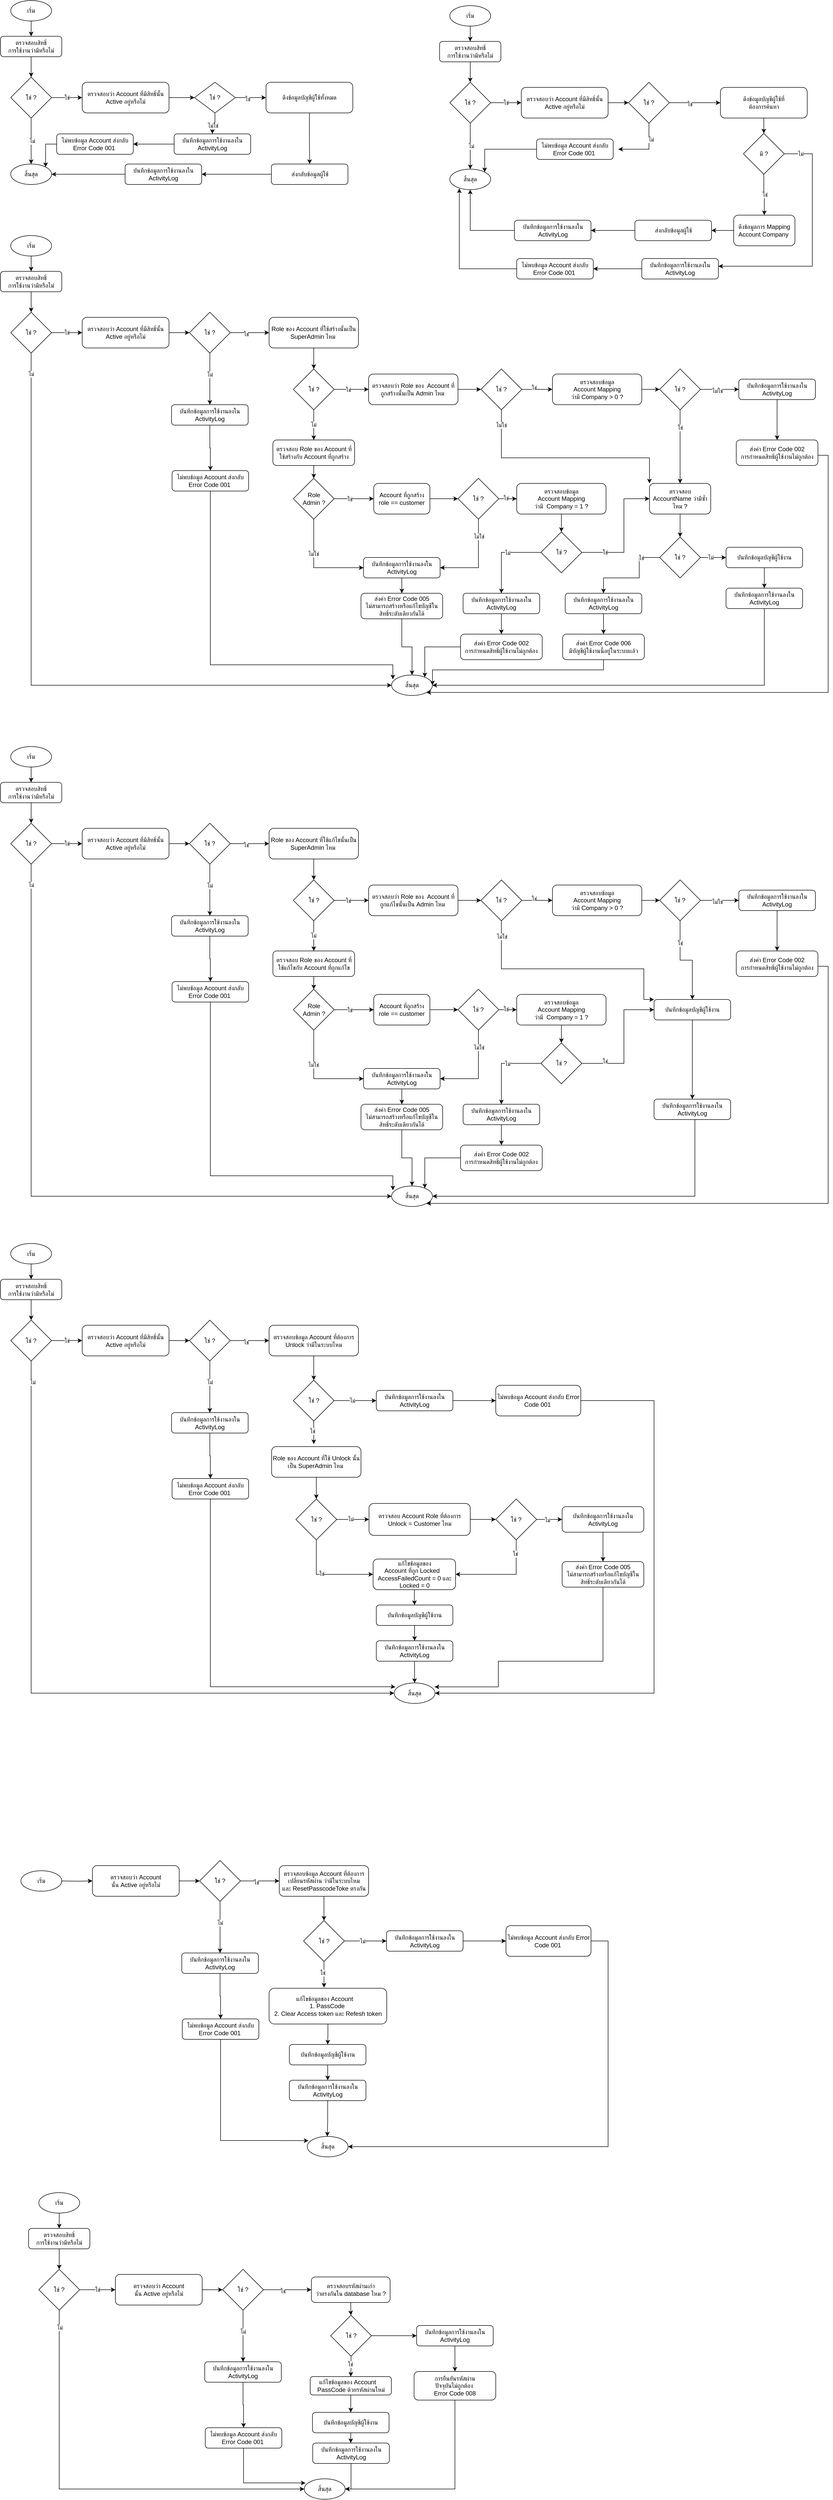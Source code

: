 <mxfile version="21.3.3" type="github">
  <diagram name="หน้า-1" id="9ROWrhSY8lyfW2g1wA5t">
    <mxGraphModel dx="1007" dy="532" grid="1" gridSize="10" guides="1" tooltips="1" connect="1" arrows="1" fold="1" page="1" pageScale="1" pageWidth="827" pageHeight="1169" math="0" shadow="0">
      <root>
        <mxCell id="0" />
        <mxCell id="1" parent="0" />
        <mxCell id="Uw76GlWxeY3Yvk_Hq2aO-380" value="" style="group" parent="1" vertex="1" connectable="0">
          <mxGeometry x="20" y="40" width="690" height="360" as="geometry" />
        </mxCell>
        <mxCell id="Uw76GlWxeY3Yvk_Hq2aO-1" value="เริ่ม" style="ellipse;whiteSpace=wrap;html=1;" parent="Uw76GlWxeY3Yvk_Hq2aO-380" vertex="1">
          <mxGeometry x="20" width="80" height="40" as="geometry" />
        </mxCell>
        <mxCell id="Uw76GlWxeY3Yvk_Hq2aO-2" value="ตรวจสอบสิทธิ์&lt;br&gt;การใช้งานว่ามีหรือไม่" style="rounded=1;whiteSpace=wrap;html=1;" parent="Uw76GlWxeY3Yvk_Hq2aO-380" vertex="1">
          <mxGeometry y="70" width="120" height="40" as="geometry" />
        </mxCell>
        <mxCell id="Uw76GlWxeY3Yvk_Hq2aO-3" value="" style="edgeStyle=orthogonalEdgeStyle;rounded=0;orthogonalLoop=1;jettySize=auto;html=1;" parent="Uw76GlWxeY3Yvk_Hq2aO-380" source="Uw76GlWxeY3Yvk_Hq2aO-1" target="Uw76GlWxeY3Yvk_Hq2aO-2" edge="1">
          <mxGeometry relative="1" as="geometry" />
        </mxCell>
        <mxCell id="Uw76GlWxeY3Yvk_Hq2aO-6" value="ใช่ ?" style="rhombus;whiteSpace=wrap;html=1;" parent="Uw76GlWxeY3Yvk_Hq2aO-380" vertex="1">
          <mxGeometry x="20" y="150" width="80" height="80" as="geometry" />
        </mxCell>
        <mxCell id="Uw76GlWxeY3Yvk_Hq2aO-7" value="" style="edgeStyle=orthogonalEdgeStyle;rounded=0;orthogonalLoop=1;jettySize=auto;html=1;" parent="Uw76GlWxeY3Yvk_Hq2aO-380" source="Uw76GlWxeY3Yvk_Hq2aO-2" target="Uw76GlWxeY3Yvk_Hq2aO-6" edge="1">
          <mxGeometry relative="1" as="geometry" />
        </mxCell>
        <mxCell id="Uw76GlWxeY3Yvk_Hq2aO-12" value="ตรวจสอบว่า Account ที่มีสิทธิ์นั้น Active อยู่หรือไม่" style="rounded=1;whiteSpace=wrap;html=1;" parent="Uw76GlWxeY3Yvk_Hq2aO-380" vertex="1">
          <mxGeometry x="160" y="160" width="170" height="60" as="geometry" />
        </mxCell>
        <mxCell id="Uw76GlWxeY3Yvk_Hq2aO-11" value="" style="edgeStyle=orthogonalEdgeStyle;rounded=0;orthogonalLoop=1;jettySize=auto;html=1;" parent="Uw76GlWxeY3Yvk_Hq2aO-380" source="Uw76GlWxeY3Yvk_Hq2aO-6" target="Uw76GlWxeY3Yvk_Hq2aO-12" edge="1">
          <mxGeometry relative="1" as="geometry">
            <mxPoint x="160" y="190" as="targetPoint" />
          </mxGeometry>
        </mxCell>
        <mxCell id="Uw76GlWxeY3Yvk_Hq2aO-15" value="ใช่" style="edgeLabel;html=1;align=center;verticalAlign=middle;resizable=0;points=[];" parent="Uw76GlWxeY3Yvk_Hq2aO-11" vertex="1" connectable="0">
          <mxGeometry relative="1" as="geometry">
            <mxPoint as="offset" />
          </mxGeometry>
        </mxCell>
        <mxCell id="Uw76GlWxeY3Yvk_Hq2aO-22" value="ใช่ ?" style="rhombus;whiteSpace=wrap;html=1;" parent="Uw76GlWxeY3Yvk_Hq2aO-380" vertex="1">
          <mxGeometry x="380" y="160" width="80" height="60" as="geometry" />
        </mxCell>
        <mxCell id="Uw76GlWxeY3Yvk_Hq2aO-23" value="" style="edgeStyle=orthogonalEdgeStyle;rounded=0;orthogonalLoop=1;jettySize=auto;html=1;" parent="Uw76GlWxeY3Yvk_Hq2aO-380" source="Uw76GlWxeY3Yvk_Hq2aO-12" target="Uw76GlWxeY3Yvk_Hq2aO-22" edge="1">
          <mxGeometry relative="1" as="geometry" />
        </mxCell>
        <mxCell id="Uw76GlWxeY3Yvk_Hq2aO-28" value="ดึงข้อมูลบัญชีผู้ใช้ทั้งหมด" style="rounded=1;whiteSpace=wrap;html=1;" parent="Uw76GlWxeY3Yvk_Hq2aO-380" vertex="1">
          <mxGeometry x="520" y="160" width="170" height="60" as="geometry" />
        </mxCell>
        <mxCell id="Uw76GlWxeY3Yvk_Hq2aO-29" value="" style="edgeStyle=orthogonalEdgeStyle;rounded=0;orthogonalLoop=1;jettySize=auto;html=1;" parent="Uw76GlWxeY3Yvk_Hq2aO-380" source="Uw76GlWxeY3Yvk_Hq2aO-22" target="Uw76GlWxeY3Yvk_Hq2aO-28" edge="1">
          <mxGeometry relative="1" as="geometry" />
        </mxCell>
        <mxCell id="Uw76GlWxeY3Yvk_Hq2aO-30" value="ใช่" style="edgeLabel;html=1;align=center;verticalAlign=middle;resizable=0;points=[];" parent="Uw76GlWxeY3Yvk_Hq2aO-29" vertex="1" connectable="0">
          <mxGeometry x="-0.2" y="-3" relative="1" as="geometry">
            <mxPoint as="offset" />
          </mxGeometry>
        </mxCell>
        <mxCell id="Uw76GlWxeY3Yvk_Hq2aO-47" value="ไม่พบข้อมูล Account ส่งกลับ Error Code 001&amp;nbsp;" style="rounded=1;whiteSpace=wrap;html=1;" parent="Uw76GlWxeY3Yvk_Hq2aO-380" vertex="1">
          <mxGeometry x="110" y="261" width="150" height="40" as="geometry" />
        </mxCell>
        <mxCell id="Uw76GlWxeY3Yvk_Hq2aO-51" value="ส่งกลับข้อมูลผู้ใช้" style="rounded=1;whiteSpace=wrap;html=1;" parent="Uw76GlWxeY3Yvk_Hq2aO-380" vertex="1">
          <mxGeometry x="530.5" y="320" width="150" height="40" as="geometry" />
        </mxCell>
        <mxCell id="Uw76GlWxeY3Yvk_Hq2aO-369" value="" style="edgeStyle=orthogonalEdgeStyle;rounded=0;orthogonalLoop=1;jettySize=auto;html=1;" parent="Uw76GlWxeY3Yvk_Hq2aO-380" source="Uw76GlWxeY3Yvk_Hq2aO-28" target="Uw76GlWxeY3Yvk_Hq2aO-51" edge="1">
          <mxGeometry relative="1" as="geometry" />
        </mxCell>
        <mxCell id="Uw76GlWxeY3Yvk_Hq2aO-55" value="สิ้นสุด" style="ellipse;whiteSpace=wrap;html=1;" parent="Uw76GlWxeY3Yvk_Hq2aO-380" vertex="1">
          <mxGeometry x="20" y="320" width="80" height="40" as="geometry" />
        </mxCell>
        <mxCell id="Uw76GlWxeY3Yvk_Hq2aO-14" value="" style="edgeStyle=orthogonalEdgeStyle;rounded=0;orthogonalLoop=1;jettySize=auto;html=1;entryX=0.5;entryY=0;entryDx=0;entryDy=0;" parent="Uw76GlWxeY3Yvk_Hq2aO-380" source="Uw76GlWxeY3Yvk_Hq2aO-6" target="Uw76GlWxeY3Yvk_Hq2aO-55" edge="1">
          <mxGeometry relative="1" as="geometry">
            <mxPoint x="120" y="320" as="targetPoint" />
          </mxGeometry>
        </mxCell>
        <mxCell id="Uw76GlWxeY3Yvk_Hq2aO-16" value="ไม่" style="edgeLabel;html=1;align=center;verticalAlign=middle;resizable=0;points=[];" parent="Uw76GlWxeY3Yvk_Hq2aO-14" vertex="1" connectable="0">
          <mxGeometry y="2" relative="1" as="geometry">
            <mxPoint as="offset" />
          </mxGeometry>
        </mxCell>
        <mxCell id="Uw76GlWxeY3Yvk_Hq2aO-48" style="edgeStyle=orthogonalEdgeStyle;rounded=0;orthogonalLoop=1;jettySize=auto;html=1;entryX=1;entryY=0;entryDx=0;entryDy=0;" parent="Uw76GlWxeY3Yvk_Hq2aO-380" source="Uw76GlWxeY3Yvk_Hq2aO-47" target="Uw76GlWxeY3Yvk_Hq2aO-55" edge="1">
          <mxGeometry relative="1" as="geometry">
            <mxPoint x="134.142" y="325.858" as="targetPoint" />
          </mxGeometry>
        </mxCell>
        <mxCell id="Uw76GlWxeY3Yvk_Hq2aO-372" style="edgeStyle=orthogonalEdgeStyle;rounded=0;orthogonalLoop=1;jettySize=auto;html=1;entryX=1;entryY=0.5;entryDx=0;entryDy=0;" parent="Uw76GlWxeY3Yvk_Hq2aO-380" source="Uw76GlWxeY3Yvk_Hq2aO-124" target="Uw76GlWxeY3Yvk_Hq2aO-55" edge="1">
          <mxGeometry relative="1" as="geometry" />
        </mxCell>
        <mxCell id="Uw76GlWxeY3Yvk_Hq2aO-124" value="บันทึกข้อมูลการใช้งานลงใน ActivityLog" style="rounded=1;whiteSpace=wrap;html=1;" parent="Uw76GlWxeY3Yvk_Hq2aO-380" vertex="1">
          <mxGeometry x="244" y="320" width="150" height="40" as="geometry" />
        </mxCell>
        <mxCell id="Uw76GlWxeY3Yvk_Hq2aO-373" style="edgeStyle=orthogonalEdgeStyle;rounded=0;orthogonalLoop=1;jettySize=auto;html=1;entryX=1;entryY=0.5;entryDx=0;entryDy=0;" parent="Uw76GlWxeY3Yvk_Hq2aO-380" source="Uw76GlWxeY3Yvk_Hq2aO-51" target="Uw76GlWxeY3Yvk_Hq2aO-124" edge="1">
          <mxGeometry relative="1" as="geometry" />
        </mxCell>
        <mxCell id="Uw76GlWxeY3Yvk_Hq2aO-377" style="edgeStyle=orthogonalEdgeStyle;rounded=0;orthogonalLoop=1;jettySize=auto;html=1;entryX=1;entryY=0.5;entryDx=0;entryDy=0;" parent="Uw76GlWxeY3Yvk_Hq2aO-380" source="Uw76GlWxeY3Yvk_Hq2aO-374" target="Uw76GlWxeY3Yvk_Hq2aO-47" edge="1">
          <mxGeometry relative="1" as="geometry" />
        </mxCell>
        <mxCell id="Uw76GlWxeY3Yvk_Hq2aO-374" value="บันทึกข้อมูลการใช้งานลงใน ActivityLog" style="rounded=1;whiteSpace=wrap;html=1;" parent="Uw76GlWxeY3Yvk_Hq2aO-380" vertex="1">
          <mxGeometry x="340" y="261" width="150" height="40" as="geometry" />
        </mxCell>
        <mxCell id="Uw76GlWxeY3Yvk_Hq2aO-375" value="" style="edgeStyle=orthogonalEdgeStyle;rounded=0;orthogonalLoop=1;jettySize=auto;html=1;" parent="Uw76GlWxeY3Yvk_Hq2aO-380" source="Uw76GlWxeY3Yvk_Hq2aO-22" target="Uw76GlWxeY3Yvk_Hq2aO-374" edge="1">
          <mxGeometry relative="1" as="geometry" />
        </mxCell>
        <mxCell id="Uw76GlWxeY3Yvk_Hq2aO-378" value="ไม่ใช่" style="edgeLabel;html=1;align=center;verticalAlign=middle;resizable=0;points=[];" parent="Uw76GlWxeY3Yvk_Hq2aO-375" vertex="1" connectable="0">
          <mxGeometry x="0.302" y="1" relative="1" as="geometry">
            <mxPoint as="offset" />
          </mxGeometry>
        </mxCell>
        <mxCell id="Uw76GlWxeY3Yvk_Hq2aO-476" value="" style="group" parent="1" vertex="1" connectable="0">
          <mxGeometry x="20" y="1500" width="1621" height="900" as="geometry" />
        </mxCell>
        <mxCell id="Uw76GlWxeY3Yvk_Hq2aO-385" value="เริ่ม" style="ellipse;whiteSpace=wrap;html=1;" parent="Uw76GlWxeY3Yvk_Hq2aO-476" vertex="1">
          <mxGeometry x="20" width="80" height="40" as="geometry" />
        </mxCell>
        <mxCell id="Uw76GlWxeY3Yvk_Hq2aO-386" value="ตรวจสอบสิทธิ์&lt;br&gt;การใช้งานว่ามีหรือไม่" style="rounded=1;whiteSpace=wrap;html=1;" parent="Uw76GlWxeY3Yvk_Hq2aO-476" vertex="1">
          <mxGeometry y="70" width="120" height="40" as="geometry" />
        </mxCell>
        <mxCell id="Uw76GlWxeY3Yvk_Hq2aO-387" value="" style="edgeStyle=orthogonalEdgeStyle;rounded=0;orthogonalLoop=1;jettySize=auto;html=1;" parent="Uw76GlWxeY3Yvk_Hq2aO-476" source="Uw76GlWxeY3Yvk_Hq2aO-385" target="Uw76GlWxeY3Yvk_Hq2aO-386" edge="1">
          <mxGeometry relative="1" as="geometry" />
        </mxCell>
        <mxCell id="Uw76GlWxeY3Yvk_Hq2aO-388" value="ใช่ ?" style="rhombus;whiteSpace=wrap;html=1;" parent="Uw76GlWxeY3Yvk_Hq2aO-476" vertex="1">
          <mxGeometry x="20" y="150" width="80" height="80" as="geometry" />
        </mxCell>
        <mxCell id="Uw76GlWxeY3Yvk_Hq2aO-389" value="" style="edgeStyle=orthogonalEdgeStyle;rounded=0;orthogonalLoop=1;jettySize=auto;html=1;" parent="Uw76GlWxeY3Yvk_Hq2aO-476" source="Uw76GlWxeY3Yvk_Hq2aO-386" target="Uw76GlWxeY3Yvk_Hq2aO-388" edge="1">
          <mxGeometry relative="1" as="geometry" />
        </mxCell>
        <mxCell id="Uw76GlWxeY3Yvk_Hq2aO-390" value="ตรวจสอบว่า Account ที่มีสิทธิ์นั้น Active อยู่หรือไม่" style="rounded=1;whiteSpace=wrap;html=1;" parent="Uw76GlWxeY3Yvk_Hq2aO-476" vertex="1">
          <mxGeometry x="160" y="160" width="170" height="60" as="geometry" />
        </mxCell>
        <mxCell id="Uw76GlWxeY3Yvk_Hq2aO-391" value="" style="edgeStyle=orthogonalEdgeStyle;rounded=0;orthogonalLoop=1;jettySize=auto;html=1;" parent="Uw76GlWxeY3Yvk_Hq2aO-476" source="Uw76GlWxeY3Yvk_Hq2aO-388" target="Uw76GlWxeY3Yvk_Hq2aO-390" edge="1">
          <mxGeometry relative="1" as="geometry">
            <mxPoint x="160" y="190" as="targetPoint" />
          </mxGeometry>
        </mxCell>
        <mxCell id="Uw76GlWxeY3Yvk_Hq2aO-392" value="ใช่" style="edgeLabel;html=1;align=center;verticalAlign=middle;resizable=0;points=[];" parent="Uw76GlWxeY3Yvk_Hq2aO-391" vertex="1" connectable="0">
          <mxGeometry relative="1" as="geometry">
            <mxPoint as="offset" />
          </mxGeometry>
        </mxCell>
        <mxCell id="Uw76GlWxeY3Yvk_Hq2aO-393" value="ใช่ ?" style="rhombus;whiteSpace=wrap;html=1;" parent="Uw76GlWxeY3Yvk_Hq2aO-476" vertex="1">
          <mxGeometry x="370" y="150" width="80" height="80" as="geometry" />
        </mxCell>
        <mxCell id="Uw76GlWxeY3Yvk_Hq2aO-394" value="" style="edgeStyle=orthogonalEdgeStyle;rounded=0;orthogonalLoop=1;jettySize=auto;html=1;" parent="Uw76GlWxeY3Yvk_Hq2aO-476" source="Uw76GlWxeY3Yvk_Hq2aO-390" target="Uw76GlWxeY3Yvk_Hq2aO-393" edge="1">
          <mxGeometry relative="1" as="geometry" />
        </mxCell>
        <mxCell id="Uw76GlWxeY3Yvk_Hq2aO-395" value="" style="edgeStyle=orthogonalEdgeStyle;rounded=0;orthogonalLoop=1;jettySize=auto;html=1;" parent="Uw76GlWxeY3Yvk_Hq2aO-476" source="Uw76GlWxeY3Yvk_Hq2aO-393" target="Uw76GlWxeY3Yvk_Hq2aO-403" edge="1">
          <mxGeometry relative="1" as="geometry">
            <mxPoint x="526" y="190" as="targetPoint" />
          </mxGeometry>
        </mxCell>
        <mxCell id="Uw76GlWxeY3Yvk_Hq2aO-396" value="ใช่" style="edgeLabel;html=1;align=center;verticalAlign=middle;resizable=0;points=[];" parent="Uw76GlWxeY3Yvk_Hq2aO-395" vertex="1" connectable="0">
          <mxGeometry x="-0.2" y="-3" relative="1" as="geometry">
            <mxPoint as="offset" />
          </mxGeometry>
        </mxCell>
        <mxCell id="Uw76GlWxeY3Yvk_Hq2aO-397" value="ไม่พบข้อมูล Account ส่งกลับ Error Code 001&amp;nbsp;" style="rounded=1;whiteSpace=wrap;html=1;" parent="Uw76GlWxeY3Yvk_Hq2aO-476" vertex="1">
          <mxGeometry x="336" y="460" width="150" height="40" as="geometry" />
        </mxCell>
        <mxCell id="Uw76GlWxeY3Yvk_Hq2aO-398" value="สิ้นสุด" style="ellipse;whiteSpace=wrap;html=1;" parent="Uw76GlWxeY3Yvk_Hq2aO-476" vertex="1">
          <mxGeometry x="766" y="860" width="80" height="40" as="geometry" />
        </mxCell>
        <mxCell id="Uw76GlWxeY3Yvk_Hq2aO-399" value="" style="edgeStyle=orthogonalEdgeStyle;rounded=0;orthogonalLoop=1;jettySize=auto;html=1;entryX=0;entryY=0.5;entryDx=0;entryDy=0;" parent="Uw76GlWxeY3Yvk_Hq2aO-476" source="Uw76GlWxeY3Yvk_Hq2aO-388" target="Uw76GlWxeY3Yvk_Hq2aO-398" edge="1">
          <mxGeometry relative="1" as="geometry">
            <mxPoint x="111" y="690" as="targetPoint" />
            <Array as="points">
              <mxPoint x="60" y="880" />
            </Array>
          </mxGeometry>
        </mxCell>
        <mxCell id="Uw76GlWxeY3Yvk_Hq2aO-400" value="ไม่" style="edgeLabel;html=1;align=center;verticalAlign=middle;resizable=0;points=[];" parent="Uw76GlWxeY3Yvk_Hq2aO-399" vertex="1" connectable="0">
          <mxGeometry y="2" relative="1" as="geometry">
            <mxPoint x="-28" y="-607" as="offset" />
          </mxGeometry>
        </mxCell>
        <mxCell id="Uw76GlWxeY3Yvk_Hq2aO-401" style="edgeStyle=orthogonalEdgeStyle;rounded=0;orthogonalLoop=1;jettySize=auto;html=1;entryX=0.03;entryY=0.208;entryDx=0;entryDy=0;entryPerimeter=0;" parent="Uw76GlWxeY3Yvk_Hq2aO-476" source="Uw76GlWxeY3Yvk_Hq2aO-397" target="Uw76GlWxeY3Yvk_Hq2aO-398" edge="1">
          <mxGeometry relative="1" as="geometry">
            <mxPoint x="441" y="760" as="targetPoint" />
            <Array as="points">
              <mxPoint x="411" y="840" />
              <mxPoint x="768" y="840" />
            </Array>
          </mxGeometry>
        </mxCell>
        <mxCell id="Uw76GlWxeY3Yvk_Hq2aO-402" value="บันทึกข้อมูลการใช้งานลงใน ActivityLog" style="rounded=1;whiteSpace=wrap;html=1;" parent="Uw76GlWxeY3Yvk_Hq2aO-476" vertex="1">
          <mxGeometry x="711" y="630" width="150" height="40" as="geometry" />
        </mxCell>
        <mxCell id="Uw76GlWxeY3Yvk_Hq2aO-403" value="Role ของ Account ที่ใช้แก้ไขนั้นเป็น SuperAdmin ไหม&amp;nbsp;" style="rounded=1;whiteSpace=wrap;html=1;" parent="Uw76GlWxeY3Yvk_Hq2aO-476" vertex="1">
          <mxGeometry x="526" y="160" width="175" height="60" as="geometry" />
        </mxCell>
        <mxCell id="Uw76GlWxeY3Yvk_Hq2aO-404" value="ใช่ ?" style="rhombus;whiteSpace=wrap;html=1;" parent="Uw76GlWxeY3Yvk_Hq2aO-476" vertex="1">
          <mxGeometry x="573.5" y="261" width="80" height="80" as="geometry" />
        </mxCell>
        <mxCell id="Uw76GlWxeY3Yvk_Hq2aO-405" value="" style="edgeStyle=orthogonalEdgeStyle;rounded=0;orthogonalLoop=1;jettySize=auto;html=1;" parent="Uw76GlWxeY3Yvk_Hq2aO-476" source="Uw76GlWxeY3Yvk_Hq2aO-403" target="Uw76GlWxeY3Yvk_Hq2aO-404" edge="1">
          <mxGeometry relative="1" as="geometry" />
        </mxCell>
        <mxCell id="Uw76GlWxeY3Yvk_Hq2aO-406" value="ตรวจสอบ Role ของ Account ที่ใช้แก้ไขกับ Account ที่ถูกแก้ไข" style="rounded=1;whiteSpace=wrap;html=1;" parent="Uw76GlWxeY3Yvk_Hq2aO-476" vertex="1">
          <mxGeometry x="533.5" y="400" width="160" height="50" as="geometry" />
        </mxCell>
        <mxCell id="Uw76GlWxeY3Yvk_Hq2aO-407" value="" style="edgeStyle=orthogonalEdgeStyle;rounded=0;orthogonalLoop=1;jettySize=auto;html=1;" parent="Uw76GlWxeY3Yvk_Hq2aO-476" source="Uw76GlWxeY3Yvk_Hq2aO-404" target="Uw76GlWxeY3Yvk_Hq2aO-406" edge="1">
          <mxGeometry relative="1" as="geometry" />
        </mxCell>
        <mxCell id="Uw76GlWxeY3Yvk_Hq2aO-408" value="ไม่" style="edgeLabel;html=1;align=center;verticalAlign=middle;resizable=0;points=[];" parent="Uw76GlWxeY3Yvk_Hq2aO-407" vertex="1" connectable="0">
          <mxGeometry x="-0.028" y="-1" relative="1" as="geometry">
            <mxPoint as="offset" />
          </mxGeometry>
        </mxCell>
        <mxCell id="Uw76GlWxeY3Yvk_Hq2aO-409" value="Account ที่ถูกสร้าง role == customer" style="rounded=1;whiteSpace=wrap;html=1;" parent="Uw76GlWxeY3Yvk_Hq2aO-476" vertex="1">
          <mxGeometry x="731" y="485" width="110" height="60" as="geometry" />
        </mxCell>
        <mxCell id="Uw76GlWxeY3Yvk_Hq2aO-410" style="edgeStyle=orthogonalEdgeStyle;rounded=0;orthogonalLoop=1;jettySize=auto;html=1;entryX=1;entryY=0.5;entryDx=0;entryDy=0;exitX=0.5;exitY=1;exitDx=0;exitDy=0;" parent="Uw76GlWxeY3Yvk_Hq2aO-476" source="Uw76GlWxeY3Yvk_Hq2aO-435" target="Uw76GlWxeY3Yvk_Hq2aO-402" edge="1">
          <mxGeometry relative="1" as="geometry">
            <mxPoint x="936" y="555" as="sourcePoint" />
            <mxPoint x="801" y="675" as="targetPoint" />
          </mxGeometry>
        </mxCell>
        <mxCell id="Uw76GlWxeY3Yvk_Hq2aO-411" value="ไม่ใช่" style="edgeLabel;html=1;align=center;verticalAlign=middle;resizable=0;points=[];" parent="Uw76GlWxeY3Yvk_Hq2aO-410" vertex="1" connectable="0">
          <mxGeometry x="-0.606" y="1" relative="1" as="geometry">
            <mxPoint as="offset" />
          </mxGeometry>
        </mxCell>
        <mxCell id="Uw76GlWxeY3Yvk_Hq2aO-412" value="ตรวจสอบว่า Role ของ&amp;nbsp; Account ที่ถูกแก้ไขนั้นเป็น Admin ไหม&amp;nbsp;" style="rounded=1;whiteSpace=wrap;html=1;" parent="Uw76GlWxeY3Yvk_Hq2aO-476" vertex="1">
          <mxGeometry x="721" y="271" width="175" height="60" as="geometry" />
        </mxCell>
        <mxCell id="Uw76GlWxeY3Yvk_Hq2aO-413" style="edgeStyle=orthogonalEdgeStyle;rounded=0;orthogonalLoop=1;jettySize=auto;html=1;entryX=0;entryY=0.5;entryDx=0;entryDy=0;" parent="Uw76GlWxeY3Yvk_Hq2aO-476" source="Uw76GlWxeY3Yvk_Hq2aO-404" target="Uw76GlWxeY3Yvk_Hq2aO-412" edge="1">
          <mxGeometry relative="1" as="geometry">
            <mxPoint x="741" y="301" as="targetPoint" />
          </mxGeometry>
        </mxCell>
        <mxCell id="Uw76GlWxeY3Yvk_Hq2aO-414" value="ใช่" style="edgeLabel;html=1;align=center;verticalAlign=middle;resizable=0;points=[];" parent="Uw76GlWxeY3Yvk_Hq2aO-413" vertex="1" connectable="0">
          <mxGeometry x="-0.189" y="-1" relative="1" as="geometry">
            <mxPoint as="offset" />
          </mxGeometry>
        </mxCell>
        <mxCell id="Uw76GlWxeY3Yvk_Hq2aO-415" value="ใช่ ?" style="rhombus;whiteSpace=wrap;html=1;" parent="Uw76GlWxeY3Yvk_Hq2aO-476" vertex="1">
          <mxGeometry x="941" y="261" width="80" height="80" as="geometry" />
        </mxCell>
        <mxCell id="Uw76GlWxeY3Yvk_Hq2aO-416" value="" style="edgeStyle=orthogonalEdgeStyle;rounded=0;orthogonalLoop=1;jettySize=auto;html=1;" parent="Uw76GlWxeY3Yvk_Hq2aO-476" source="Uw76GlWxeY3Yvk_Hq2aO-412" target="Uw76GlWxeY3Yvk_Hq2aO-415" edge="1">
          <mxGeometry relative="1" as="geometry" />
        </mxCell>
        <mxCell id="Uw76GlWxeY3Yvk_Hq2aO-417" value="ตรวจสอบข้อมูล &lt;br&gt;Account Mapping&lt;br&gt;ว่ามี Company &amp;gt; 0 ?" style="rounded=1;whiteSpace=wrap;html=1;" parent="Uw76GlWxeY3Yvk_Hq2aO-476" vertex="1">
          <mxGeometry x="1081" y="271" width="175" height="60" as="geometry" />
        </mxCell>
        <mxCell id="Uw76GlWxeY3Yvk_Hq2aO-418" value="" style="edgeStyle=orthogonalEdgeStyle;rounded=0;orthogonalLoop=1;jettySize=auto;html=1;" parent="Uw76GlWxeY3Yvk_Hq2aO-476" source="Uw76GlWxeY3Yvk_Hq2aO-415" target="Uw76GlWxeY3Yvk_Hq2aO-417" edge="1">
          <mxGeometry relative="1" as="geometry" />
        </mxCell>
        <mxCell id="Uw76GlWxeY3Yvk_Hq2aO-419" value="ใช่" style="edgeLabel;html=1;align=center;verticalAlign=middle;resizable=0;points=[];" parent="Uw76GlWxeY3Yvk_Hq2aO-418" vertex="1" connectable="0">
          <mxGeometry x="-0.2" y="3" relative="1" as="geometry">
            <mxPoint as="offset" />
          </mxGeometry>
        </mxCell>
        <mxCell id="Uw76GlWxeY3Yvk_Hq2aO-420" value="ใช่ ?" style="rhombus;whiteSpace=wrap;html=1;" parent="Uw76GlWxeY3Yvk_Hq2aO-476" vertex="1">
          <mxGeometry x="1291" y="261" width="80" height="80" as="geometry" />
        </mxCell>
        <mxCell id="Uw76GlWxeY3Yvk_Hq2aO-421" value="" style="edgeStyle=orthogonalEdgeStyle;rounded=0;orthogonalLoop=1;jettySize=auto;html=1;" parent="Uw76GlWxeY3Yvk_Hq2aO-476" source="Uw76GlWxeY3Yvk_Hq2aO-417" target="Uw76GlWxeY3Yvk_Hq2aO-420" edge="1">
          <mxGeometry relative="1" as="geometry" />
        </mxCell>
        <mxCell id="Uw76GlWxeY3Yvk_Hq2aO-422" style="edgeStyle=orthogonalEdgeStyle;rounded=0;orthogonalLoop=1;jettySize=auto;html=1;exitX=0.5;exitY=1;exitDx=0;exitDy=0;entryX=0;entryY=0.5;entryDx=0;entryDy=0;" parent="Uw76GlWxeY3Yvk_Hq2aO-476" source="Uw76GlWxeY3Yvk_Hq2aO-424" target="Uw76GlWxeY3Yvk_Hq2aO-402" edge="1">
          <mxGeometry relative="1" as="geometry">
            <mxPoint x="711" y="670" as="targetPoint" />
          </mxGeometry>
        </mxCell>
        <mxCell id="Uw76GlWxeY3Yvk_Hq2aO-423" value="ไม่ใช่" style="edgeLabel;html=1;align=center;verticalAlign=middle;resizable=0;points=[];" parent="Uw76GlWxeY3Yvk_Hq2aO-422" vertex="1" connectable="0">
          <mxGeometry x="-0.294" y="-1" relative="1" as="geometry">
            <mxPoint as="offset" />
          </mxGeometry>
        </mxCell>
        <mxCell id="Uw76GlWxeY3Yvk_Hq2aO-424" value="Role &lt;br&gt;Admin ?" style="rhombus;whiteSpace=wrap;html=1;" parent="Uw76GlWxeY3Yvk_Hq2aO-476" vertex="1">
          <mxGeometry x="573.5" y="475" width="80" height="80" as="geometry" />
        </mxCell>
        <mxCell id="Uw76GlWxeY3Yvk_Hq2aO-425" value="" style="edgeStyle=orthogonalEdgeStyle;rounded=0;orthogonalLoop=1;jettySize=auto;html=1;" parent="Uw76GlWxeY3Yvk_Hq2aO-476" source="Uw76GlWxeY3Yvk_Hq2aO-406" target="Uw76GlWxeY3Yvk_Hq2aO-424" edge="1">
          <mxGeometry relative="1" as="geometry">
            <mxPoint x="613.529" y="470.033" as="targetPoint" />
          </mxGeometry>
        </mxCell>
        <mxCell id="Uw76GlWxeY3Yvk_Hq2aO-426" value="" style="edgeStyle=orthogonalEdgeStyle;rounded=0;orthogonalLoop=1;jettySize=auto;html=1;" parent="Uw76GlWxeY3Yvk_Hq2aO-476" source="Uw76GlWxeY3Yvk_Hq2aO-424" target="Uw76GlWxeY3Yvk_Hq2aO-409" edge="1">
          <mxGeometry relative="1" as="geometry">
            <mxPoint x="653.5" y="515" as="sourcePoint" />
            <mxPoint x="821.028" y="507.474" as="targetPoint" />
          </mxGeometry>
        </mxCell>
        <mxCell id="Uw76GlWxeY3Yvk_Hq2aO-427" value="ใช่" style="edgeLabel;html=1;align=center;verticalAlign=middle;resizable=0;points=[];" parent="Uw76GlWxeY3Yvk_Hq2aO-426" vertex="1" connectable="0">
          <mxGeometry x="-0.221" y="-1" relative="1" as="geometry">
            <mxPoint as="offset" />
          </mxGeometry>
        </mxCell>
        <mxCell id="Uw76GlWxeY3Yvk_Hq2aO-428" value="ตรวจสอบข้อมูล &lt;br&gt;Account Mapping&lt;br&gt;ว่ามี&amp;nbsp; Company = 1 ?" style="rounded=1;whiteSpace=wrap;html=1;" parent="Uw76GlWxeY3Yvk_Hq2aO-476" vertex="1">
          <mxGeometry x="1011" y="485" width="175" height="60" as="geometry" />
        </mxCell>
        <mxCell id="Uw76GlWxeY3Yvk_Hq2aO-429" value="" style="edgeStyle=orthogonalEdgeStyle;rounded=0;orthogonalLoop=1;jettySize=auto;html=1;" parent="Uw76GlWxeY3Yvk_Hq2aO-476" target="Uw76GlWxeY3Yvk_Hq2aO-457" edge="1">
          <mxGeometry relative="1" as="geometry">
            <mxPoint x="1521" y="326" as="sourcePoint" />
          </mxGeometry>
        </mxCell>
        <mxCell id="Uw76GlWxeY3Yvk_Hq2aO-431" value="" style="edgeStyle=orthogonalEdgeStyle;rounded=0;orthogonalLoop=1;jettySize=auto;html=1;entryX=0;entryY=0;entryDx=0;entryDy=0;" parent="Uw76GlWxeY3Yvk_Hq2aO-476" source="Uw76GlWxeY3Yvk_Hq2aO-415" target="Uw76GlWxeY3Yvk_Hq2aO-470" edge="1">
          <mxGeometry relative="1" as="geometry">
            <mxPoint x="1271" y="485" as="targetPoint" />
            <Array as="points">
              <mxPoint x="981" y="435" />
              <mxPoint x="1260" y="435" />
              <mxPoint x="1260" y="495" />
            </Array>
          </mxGeometry>
        </mxCell>
        <mxCell id="Uw76GlWxeY3Yvk_Hq2aO-432" value="ไม่ใข่" style="edgeLabel;html=1;align=center;verticalAlign=middle;resizable=0;points=[];" parent="Uw76GlWxeY3Yvk_Hq2aO-431" vertex="1" connectable="0">
          <mxGeometry x="-0.576" y="1" relative="1" as="geometry">
            <mxPoint x="-1" y="-62" as="offset" />
          </mxGeometry>
        </mxCell>
        <mxCell id="Uw76GlWxeY3Yvk_Hq2aO-433" style="edgeStyle=orthogonalEdgeStyle;rounded=0;orthogonalLoop=1;jettySize=auto;html=1;exitX=0.5;exitY=1;exitDx=0;exitDy=0;entryX=0.5;entryY=0;entryDx=0;entryDy=0;" parent="Uw76GlWxeY3Yvk_Hq2aO-476" source="Uw76GlWxeY3Yvk_Hq2aO-420" target="Uw76GlWxeY3Yvk_Hq2aO-470" edge="1">
          <mxGeometry relative="1" as="geometry">
            <mxPoint x="1331" y="485" as="targetPoint" />
            <Array as="points" />
          </mxGeometry>
        </mxCell>
        <mxCell id="Uw76GlWxeY3Yvk_Hq2aO-434" value="ใช่" style="edgeLabel;html=1;align=center;verticalAlign=middle;resizable=0;points=[];" parent="Uw76GlWxeY3Yvk_Hq2aO-433" vertex="1" connectable="0">
          <mxGeometry x="-0.511" relative="1" as="geometry">
            <mxPoint as="offset" />
          </mxGeometry>
        </mxCell>
        <mxCell id="Uw76GlWxeY3Yvk_Hq2aO-435" value="ใช่ ?" style="rhombus;whiteSpace=wrap;html=1;" parent="Uw76GlWxeY3Yvk_Hq2aO-476" vertex="1">
          <mxGeometry x="896" y="475" width="80" height="80" as="geometry" />
        </mxCell>
        <mxCell id="Uw76GlWxeY3Yvk_Hq2aO-436" style="edgeStyle=orthogonalEdgeStyle;rounded=0;orthogonalLoop=1;jettySize=auto;html=1;" parent="Uw76GlWxeY3Yvk_Hq2aO-476" source="Uw76GlWxeY3Yvk_Hq2aO-409" target="Uw76GlWxeY3Yvk_Hq2aO-435" edge="1">
          <mxGeometry relative="1" as="geometry">
            <mxPoint x="896" y="515" as="targetPoint" />
          </mxGeometry>
        </mxCell>
        <mxCell id="Uw76GlWxeY3Yvk_Hq2aO-437" value="" style="edgeStyle=orthogonalEdgeStyle;rounded=0;orthogonalLoop=1;jettySize=auto;html=1;" parent="Uw76GlWxeY3Yvk_Hq2aO-476" source="Uw76GlWxeY3Yvk_Hq2aO-435" target="Uw76GlWxeY3Yvk_Hq2aO-428" edge="1">
          <mxGeometry relative="1" as="geometry">
            <mxPoint x="976" y="515" as="sourcePoint" />
          </mxGeometry>
        </mxCell>
        <mxCell id="Uw76GlWxeY3Yvk_Hq2aO-438" value="ใช่" style="edgeLabel;html=1;align=center;verticalAlign=middle;resizable=0;points=[];" parent="Uw76GlWxeY3Yvk_Hq2aO-437" vertex="1" connectable="0">
          <mxGeometry x="-0.397" y="1" relative="1" as="geometry">
            <mxPoint as="offset" />
          </mxGeometry>
        </mxCell>
        <mxCell id="Uw76GlWxeY3Yvk_Hq2aO-439" value="ใช่ ?" style="rhombus;whiteSpace=wrap;html=1;" parent="Uw76GlWxeY3Yvk_Hq2aO-476" vertex="1">
          <mxGeometry x="1058.5" y="580" width="80" height="80" as="geometry" />
        </mxCell>
        <mxCell id="Uw76GlWxeY3Yvk_Hq2aO-440" value="" style="edgeStyle=orthogonalEdgeStyle;rounded=0;orthogonalLoop=1;jettySize=auto;html=1;" parent="Uw76GlWxeY3Yvk_Hq2aO-476" source="Uw76GlWxeY3Yvk_Hq2aO-428" target="Uw76GlWxeY3Yvk_Hq2aO-439" edge="1">
          <mxGeometry relative="1" as="geometry">
            <mxPoint x="1098.476" y="580.024" as="targetPoint" />
          </mxGeometry>
        </mxCell>
        <mxCell id="Uw76GlWxeY3Yvk_Hq2aO-441" value="" style="edgeStyle=orthogonalEdgeStyle;rounded=0;orthogonalLoop=1;jettySize=auto;html=1;entryX=0;entryY=0.5;entryDx=0;entryDy=0;" parent="Uw76GlWxeY3Yvk_Hq2aO-476" source="Uw76GlWxeY3Yvk_Hq2aO-439" target="Uw76GlWxeY3Yvk_Hq2aO-470" edge="1">
          <mxGeometry relative="1" as="geometry">
            <mxPoint x="1138.5" y="620" as="sourcePoint" />
            <Array as="points">
              <mxPoint x="1221" y="620" />
              <mxPoint x="1221" y="515" />
            </Array>
            <mxPoint x="1271" y="515.037" as="targetPoint" />
          </mxGeometry>
        </mxCell>
        <mxCell id="Uw76GlWxeY3Yvk_Hq2aO-442" value="ใช่" style="edgeLabel;html=1;align=center;verticalAlign=middle;resizable=0;points=[];" parent="Uw76GlWxeY3Yvk_Hq2aO-441" vertex="1" connectable="0">
          <mxGeometry x="-0.217" y="-2" relative="1" as="geometry">
            <mxPoint x="-39" y="10" as="offset" />
          </mxGeometry>
        </mxCell>
        <mxCell id="Uw76GlWxeY3Yvk_Hq2aO-443" value="" style="edgeStyle=orthogonalEdgeStyle;rounded=0;orthogonalLoop=1;jettySize=auto;html=1;" parent="Uw76GlWxeY3Yvk_Hq2aO-476" source="Uw76GlWxeY3Yvk_Hq2aO-444" target="Uw76GlWxeY3Yvk_Hq2aO-397" edge="1">
          <mxGeometry relative="1" as="geometry" />
        </mxCell>
        <mxCell id="Uw76GlWxeY3Yvk_Hq2aO-444" value="บันทึกข้อมูลการใช้งานลงใน ActivityLog" style="rounded=1;whiteSpace=wrap;html=1;" parent="Uw76GlWxeY3Yvk_Hq2aO-476" vertex="1">
          <mxGeometry x="335" y="331" width="150" height="40" as="geometry" />
        </mxCell>
        <mxCell id="Uw76GlWxeY3Yvk_Hq2aO-445" value="" style="edgeStyle=orthogonalEdgeStyle;rounded=0;orthogonalLoop=1;jettySize=auto;html=1;" parent="Uw76GlWxeY3Yvk_Hq2aO-476" source="Uw76GlWxeY3Yvk_Hq2aO-393" target="Uw76GlWxeY3Yvk_Hq2aO-444" edge="1">
          <mxGeometry relative="1" as="geometry" />
        </mxCell>
        <mxCell id="Uw76GlWxeY3Yvk_Hq2aO-446" value="ไม่" style="edgeLabel;html=1;align=center;verticalAlign=middle;resizable=0;points=[];" parent="Uw76GlWxeY3Yvk_Hq2aO-445" vertex="1" connectable="0">
          <mxGeometry x="-0.179" relative="1" as="geometry">
            <mxPoint as="offset" />
          </mxGeometry>
        </mxCell>
        <mxCell id="Uw76GlWxeY3Yvk_Hq2aO-447" value="" style="edgeStyle=orthogonalEdgeStyle;rounded=0;orthogonalLoop=1;jettySize=auto;html=1;" parent="Uw76GlWxeY3Yvk_Hq2aO-476" source="Uw76GlWxeY3Yvk_Hq2aO-448" target="Uw76GlWxeY3Yvk_Hq2aO-398" edge="1">
          <mxGeometry relative="1" as="geometry" />
        </mxCell>
        <mxCell id="Uw76GlWxeY3Yvk_Hq2aO-448" value="ส่งค่า Error Code 005&lt;br&gt;ไม่สามารถสร้างหรือแก้ไขบัญชีในสิทธิ์ระดับเดียวกันได้" style="rounded=1;whiteSpace=wrap;html=1;" parent="Uw76GlWxeY3Yvk_Hq2aO-476" vertex="1">
          <mxGeometry x="706" y="700" width="160" height="50" as="geometry" />
        </mxCell>
        <mxCell id="Uw76GlWxeY3Yvk_Hq2aO-449" value="" style="edgeStyle=orthogonalEdgeStyle;rounded=0;orthogonalLoop=1;jettySize=auto;html=1;" parent="Uw76GlWxeY3Yvk_Hq2aO-476" source="Uw76GlWxeY3Yvk_Hq2aO-402" target="Uw76GlWxeY3Yvk_Hq2aO-448" edge="1">
          <mxGeometry relative="1" as="geometry" />
        </mxCell>
        <mxCell id="Uw76GlWxeY3Yvk_Hq2aO-450" style="edgeStyle=orthogonalEdgeStyle;rounded=0;orthogonalLoop=1;jettySize=auto;html=1;" parent="Uw76GlWxeY3Yvk_Hq2aO-476" source="Uw76GlWxeY3Yvk_Hq2aO-451" target="Uw76GlWxeY3Yvk_Hq2aO-398" edge="1">
          <mxGeometry relative="1" as="geometry">
            <Array as="points">
              <mxPoint x="831" y="805" />
            </Array>
          </mxGeometry>
        </mxCell>
        <mxCell id="Uw76GlWxeY3Yvk_Hq2aO-451" value="ส่งค่า Error Code 002&lt;br&gt;การกำหนดสิทธิ์ผู้ใช้งานไม่ถูกต้อง" style="rounded=1;whiteSpace=wrap;html=1;" parent="Uw76GlWxeY3Yvk_Hq2aO-476" vertex="1">
          <mxGeometry x="901" y="780" width="160" height="50" as="geometry" />
        </mxCell>
        <mxCell id="Uw76GlWxeY3Yvk_Hq2aO-452" value="" style="edgeStyle=orthogonalEdgeStyle;rounded=0;orthogonalLoop=1;jettySize=auto;html=1;" parent="Uw76GlWxeY3Yvk_Hq2aO-476" source="Uw76GlWxeY3Yvk_Hq2aO-453" target="Uw76GlWxeY3Yvk_Hq2aO-451" edge="1">
          <mxGeometry relative="1" as="geometry" />
        </mxCell>
        <mxCell id="Uw76GlWxeY3Yvk_Hq2aO-453" value="บันทึกข้อมูลการใช้งานลงใน ActivityLog" style="rounded=1;whiteSpace=wrap;html=1;" parent="Uw76GlWxeY3Yvk_Hq2aO-476" vertex="1">
          <mxGeometry x="906" y="700" width="150" height="40" as="geometry" />
        </mxCell>
        <mxCell id="Uw76GlWxeY3Yvk_Hq2aO-454" value="" style="edgeStyle=orthogonalEdgeStyle;rounded=0;orthogonalLoop=1;jettySize=auto;html=1;exitX=0;exitY=0.5;exitDx=0;exitDy=0;entryX=0.5;entryY=0;entryDx=0;entryDy=0;" parent="Uw76GlWxeY3Yvk_Hq2aO-476" source="Uw76GlWxeY3Yvk_Hq2aO-439" target="Uw76GlWxeY3Yvk_Hq2aO-453" edge="1">
          <mxGeometry relative="1" as="geometry">
            <mxPoint x="980.33" y="670" as="sourcePoint" />
            <mxPoint x="980.859" y="710" as="targetPoint" />
          </mxGeometry>
        </mxCell>
        <mxCell id="Uw76GlWxeY3Yvk_Hq2aO-455" value="ไม่" style="edgeLabel;html=1;align=center;verticalAlign=middle;resizable=0;points=[];" parent="Uw76GlWxeY3Yvk_Hq2aO-454" vertex="1" connectable="0">
          <mxGeometry x="-0.17" y="1" relative="1" as="geometry">
            <mxPoint as="offset" />
          </mxGeometry>
        </mxCell>
        <mxCell id="Uw76GlWxeY3Yvk_Hq2aO-456" style="edgeStyle=orthogonalEdgeStyle;rounded=0;orthogonalLoop=1;jettySize=auto;html=1;entryX=1;entryY=1;entryDx=0;entryDy=0;exitX=1;exitY=0.5;exitDx=0;exitDy=0;" parent="Uw76GlWxeY3Yvk_Hq2aO-476" source="Uw76GlWxeY3Yvk_Hq2aO-460" target="Uw76GlWxeY3Yvk_Hq2aO-398" edge="1">
          <mxGeometry relative="1" as="geometry">
            <Array as="points">
              <mxPoint x="1601" y="430" />
              <mxPoint x="1621" y="430" />
              <mxPoint x="1621" y="894" />
            </Array>
          </mxGeometry>
        </mxCell>
        <mxCell id="Uw76GlWxeY3Yvk_Hq2aO-457" value="บันทึกข้อมูลการใช้งานลงใน ActivityLog" style="rounded=1;whiteSpace=wrap;html=1;" parent="Uw76GlWxeY3Yvk_Hq2aO-476" vertex="1">
          <mxGeometry x="1446" y="281" width="150" height="40" as="geometry" />
        </mxCell>
        <mxCell id="Uw76GlWxeY3Yvk_Hq2aO-458" style="edgeStyle=orthogonalEdgeStyle;rounded=0;orthogonalLoop=1;jettySize=auto;html=1;" parent="Uw76GlWxeY3Yvk_Hq2aO-476" source="Uw76GlWxeY3Yvk_Hq2aO-420" target="Uw76GlWxeY3Yvk_Hq2aO-457" edge="1">
          <mxGeometry relative="1" as="geometry">
            <mxPoint x="1441" y="301" as="targetPoint" />
          </mxGeometry>
        </mxCell>
        <mxCell id="Uw76GlWxeY3Yvk_Hq2aO-459" value="ไม่ใช่" style="edgeLabel;html=1;align=center;verticalAlign=middle;resizable=0;points=[];" parent="Uw76GlWxeY3Yvk_Hq2aO-458" vertex="1" connectable="0">
          <mxGeometry x="-0.121" y="-3" relative="1" as="geometry">
            <mxPoint as="offset" />
          </mxGeometry>
        </mxCell>
        <mxCell id="Uw76GlWxeY3Yvk_Hq2aO-460" value="ส่งค่า Error Code 002&lt;br&gt;การกำหนดสิทธิ์ผู้ใช้งานไม่ถูกต้อง" style="rounded=1;whiteSpace=wrap;html=1;" parent="Uw76GlWxeY3Yvk_Hq2aO-476" vertex="1">
          <mxGeometry x="1441" y="400" width="160" height="50" as="geometry" />
        </mxCell>
        <mxCell id="Uw76GlWxeY3Yvk_Hq2aO-461" value="" style="edgeStyle=orthogonalEdgeStyle;rounded=0;orthogonalLoop=1;jettySize=auto;html=1;" parent="Uw76GlWxeY3Yvk_Hq2aO-476" source="Uw76GlWxeY3Yvk_Hq2aO-457" target="Uw76GlWxeY3Yvk_Hq2aO-460" edge="1">
          <mxGeometry relative="1" as="geometry" />
        </mxCell>
        <mxCell id="Uw76GlWxeY3Yvk_Hq2aO-470" value="บันทึกข้อมูลบัญชีผู้ใช้งาน" style="rounded=1;whiteSpace=wrap;html=1;" parent="Uw76GlWxeY3Yvk_Hq2aO-476" vertex="1">
          <mxGeometry x="1280" y="495" width="150" height="40" as="geometry" />
        </mxCell>
        <mxCell id="Uw76GlWxeY3Yvk_Hq2aO-473" style="edgeStyle=orthogonalEdgeStyle;rounded=0;orthogonalLoop=1;jettySize=auto;html=1;entryX=1;entryY=0.5;entryDx=0;entryDy=0;" parent="Uw76GlWxeY3Yvk_Hq2aO-476" source="Uw76GlWxeY3Yvk_Hq2aO-474" target="Uw76GlWxeY3Yvk_Hq2aO-398" edge="1">
          <mxGeometry relative="1" as="geometry">
            <Array as="points">
              <mxPoint x="1360" y="880" />
            </Array>
          </mxGeometry>
        </mxCell>
        <mxCell id="Uw76GlWxeY3Yvk_Hq2aO-474" value="บันทึกข้อมูลการใช้งานลงใน ActivityLog" style="rounded=1;whiteSpace=wrap;html=1;" parent="Uw76GlWxeY3Yvk_Hq2aO-476" vertex="1">
          <mxGeometry x="1280" y="690" width="150" height="40" as="geometry" />
        </mxCell>
        <mxCell id="Uw76GlWxeY3Yvk_Hq2aO-475" value="" style="edgeStyle=orthogonalEdgeStyle;rounded=0;orthogonalLoop=1;jettySize=auto;html=1;" parent="Uw76GlWxeY3Yvk_Hq2aO-476" source="Uw76GlWxeY3Yvk_Hq2aO-470" target="Uw76GlWxeY3Yvk_Hq2aO-474" edge="1">
          <mxGeometry relative="1" as="geometry" />
        </mxCell>
        <mxCell id="Uw76GlWxeY3Yvk_Hq2aO-478" value="เริ่ม" style="ellipse;whiteSpace=wrap;html=1;" parent="1" vertex="1">
          <mxGeometry x="40" y="2472.5" width="80" height="40" as="geometry" />
        </mxCell>
        <mxCell id="Uw76GlWxeY3Yvk_Hq2aO-479" value="ตรวจสอบสิทธิ์&lt;br&gt;การใช้งานว่ามีหรือไม่" style="rounded=1;whiteSpace=wrap;html=1;" parent="1" vertex="1">
          <mxGeometry x="20" y="2542.5" width="120" height="40" as="geometry" />
        </mxCell>
        <mxCell id="Uw76GlWxeY3Yvk_Hq2aO-480" value="" style="edgeStyle=orthogonalEdgeStyle;rounded=0;orthogonalLoop=1;jettySize=auto;html=1;" parent="1" source="Uw76GlWxeY3Yvk_Hq2aO-478" target="Uw76GlWxeY3Yvk_Hq2aO-479" edge="1">
          <mxGeometry relative="1" as="geometry" />
        </mxCell>
        <mxCell id="Uw76GlWxeY3Yvk_Hq2aO-481" value="ใช่ ?" style="rhombus;whiteSpace=wrap;html=1;" parent="1" vertex="1">
          <mxGeometry x="40" y="2622.5" width="80" height="80" as="geometry" />
        </mxCell>
        <mxCell id="Uw76GlWxeY3Yvk_Hq2aO-482" value="" style="edgeStyle=orthogonalEdgeStyle;rounded=0;orthogonalLoop=1;jettySize=auto;html=1;" parent="1" source="Uw76GlWxeY3Yvk_Hq2aO-479" target="Uw76GlWxeY3Yvk_Hq2aO-481" edge="1">
          <mxGeometry relative="1" as="geometry" />
        </mxCell>
        <mxCell id="Uw76GlWxeY3Yvk_Hq2aO-483" value="ตรวจสอบว่า Account ที่มีสิทธิ์นั้น Active อยู่หรือไม่" style="rounded=1;whiteSpace=wrap;html=1;" parent="1" vertex="1">
          <mxGeometry x="180" y="2632.5" width="170" height="60" as="geometry" />
        </mxCell>
        <mxCell id="Uw76GlWxeY3Yvk_Hq2aO-484" value="" style="edgeStyle=orthogonalEdgeStyle;rounded=0;orthogonalLoop=1;jettySize=auto;html=1;" parent="1" source="Uw76GlWxeY3Yvk_Hq2aO-481" target="Uw76GlWxeY3Yvk_Hq2aO-483" edge="1">
          <mxGeometry relative="1" as="geometry">
            <mxPoint x="180" y="2662.5" as="targetPoint" />
          </mxGeometry>
        </mxCell>
        <mxCell id="Uw76GlWxeY3Yvk_Hq2aO-485" value="ใช่" style="edgeLabel;html=1;align=center;verticalAlign=middle;resizable=0;points=[];" parent="Uw76GlWxeY3Yvk_Hq2aO-484" vertex="1" connectable="0">
          <mxGeometry relative="1" as="geometry">
            <mxPoint as="offset" />
          </mxGeometry>
        </mxCell>
        <mxCell id="Uw76GlWxeY3Yvk_Hq2aO-486" value="ใช่ ?" style="rhombus;whiteSpace=wrap;html=1;" parent="1" vertex="1">
          <mxGeometry x="390" y="2622.5" width="80" height="80" as="geometry" />
        </mxCell>
        <mxCell id="Uw76GlWxeY3Yvk_Hq2aO-487" value="" style="edgeStyle=orthogonalEdgeStyle;rounded=0;orthogonalLoop=1;jettySize=auto;html=1;" parent="1" source="Uw76GlWxeY3Yvk_Hq2aO-483" target="Uw76GlWxeY3Yvk_Hq2aO-486" edge="1">
          <mxGeometry relative="1" as="geometry" />
        </mxCell>
        <mxCell id="Uw76GlWxeY3Yvk_Hq2aO-488" value="" style="edgeStyle=orthogonalEdgeStyle;rounded=0;orthogonalLoop=1;jettySize=auto;html=1;" parent="1" source="Uw76GlWxeY3Yvk_Hq2aO-486" target="Uw76GlWxeY3Yvk_Hq2aO-496" edge="1">
          <mxGeometry relative="1" as="geometry">
            <mxPoint x="546" y="2662.5" as="targetPoint" />
          </mxGeometry>
        </mxCell>
        <mxCell id="Uw76GlWxeY3Yvk_Hq2aO-489" value="ใช่" style="edgeLabel;html=1;align=center;verticalAlign=middle;resizable=0;points=[];" parent="Uw76GlWxeY3Yvk_Hq2aO-488" vertex="1" connectable="0">
          <mxGeometry x="-0.2" y="-3" relative="1" as="geometry">
            <mxPoint as="offset" />
          </mxGeometry>
        </mxCell>
        <mxCell id="Uw76GlWxeY3Yvk_Hq2aO-490" value="ไม่พบข้อมูล Account ส่งกลับ Error Code 001&amp;nbsp;" style="rounded=1;whiteSpace=wrap;html=1;" parent="1" vertex="1">
          <mxGeometry x="356" y="2932.5" width="150" height="40" as="geometry" />
        </mxCell>
        <mxCell id="Uw76GlWxeY3Yvk_Hq2aO-491" value="สิ้นสุด" style="ellipse;whiteSpace=wrap;html=1;" parent="1" vertex="1">
          <mxGeometry x="791" y="3332.5" width="80" height="40" as="geometry" />
        </mxCell>
        <mxCell id="Uw76GlWxeY3Yvk_Hq2aO-492" value="" style="edgeStyle=orthogonalEdgeStyle;rounded=0;orthogonalLoop=1;jettySize=auto;html=1;entryX=0;entryY=0.5;entryDx=0;entryDy=0;" parent="1" source="Uw76GlWxeY3Yvk_Hq2aO-481" target="Uw76GlWxeY3Yvk_Hq2aO-491" edge="1">
          <mxGeometry relative="1" as="geometry">
            <mxPoint x="131" y="3162.5" as="targetPoint" />
            <Array as="points">
              <mxPoint x="80" y="3352.5" />
            </Array>
          </mxGeometry>
        </mxCell>
        <mxCell id="Uw76GlWxeY3Yvk_Hq2aO-493" value="ไม่" style="edgeLabel;html=1;align=center;verticalAlign=middle;resizable=0;points=[];" parent="Uw76GlWxeY3Yvk_Hq2aO-492" vertex="1" connectable="0">
          <mxGeometry y="2" relative="1" as="geometry">
            <mxPoint x="-28" y="-607" as="offset" />
          </mxGeometry>
        </mxCell>
        <mxCell id="Uw76GlWxeY3Yvk_Hq2aO-494" style="edgeStyle=orthogonalEdgeStyle;rounded=0;orthogonalLoop=1;jettySize=auto;html=1;entryX=0.03;entryY=0.208;entryDx=0;entryDy=0;entryPerimeter=0;" parent="1" source="Uw76GlWxeY3Yvk_Hq2aO-490" target="Uw76GlWxeY3Yvk_Hq2aO-491" edge="1">
          <mxGeometry relative="1" as="geometry">
            <mxPoint x="461" y="3232.5" as="targetPoint" />
            <Array as="points">
              <mxPoint x="431" y="3340" />
              <mxPoint x="788" y="3340" />
            </Array>
          </mxGeometry>
        </mxCell>
        <mxCell id="Uw76GlWxeY3Yvk_Hq2aO-496" value="ตรวจสอบข้อมูล Account ที่ต้องการ Unlock ว่ามีในระบบไหม" style="rounded=1;whiteSpace=wrap;html=1;" parent="1" vertex="1">
          <mxGeometry x="546" y="2632.5" width="175" height="60" as="geometry" />
        </mxCell>
        <mxCell id="Uw76GlWxeY3Yvk_Hq2aO-498" value="" style="edgeStyle=orthogonalEdgeStyle;rounded=0;orthogonalLoop=1;jettySize=auto;html=1;entryX=0.5;entryY=0;entryDx=0;entryDy=0;" parent="1" source="Uw76GlWxeY3Yvk_Hq2aO-496" target="Uw76GlWxeY3Yvk_Hq2aO-558" edge="1">
          <mxGeometry relative="1" as="geometry">
            <mxPoint x="633.5" y="2733.5" as="targetPoint" />
          </mxGeometry>
        </mxCell>
        <mxCell id="Uw76GlWxeY3Yvk_Hq2aO-535" value="" style="edgeStyle=orthogonalEdgeStyle;rounded=0;orthogonalLoop=1;jettySize=auto;html=1;" parent="1" source="Uw76GlWxeY3Yvk_Hq2aO-536" target="Uw76GlWxeY3Yvk_Hq2aO-490" edge="1">
          <mxGeometry relative="1" as="geometry" />
        </mxCell>
        <mxCell id="Uw76GlWxeY3Yvk_Hq2aO-536" value="บันทึกข้อมูลการใช้งานลงใน ActivityLog" style="rounded=1;whiteSpace=wrap;html=1;" parent="1" vertex="1">
          <mxGeometry x="355" y="2803.5" width="150" height="40" as="geometry" />
        </mxCell>
        <mxCell id="Uw76GlWxeY3Yvk_Hq2aO-537" value="" style="edgeStyle=orthogonalEdgeStyle;rounded=0;orthogonalLoop=1;jettySize=auto;html=1;" parent="1" source="Uw76GlWxeY3Yvk_Hq2aO-486" target="Uw76GlWxeY3Yvk_Hq2aO-536" edge="1">
          <mxGeometry relative="1" as="geometry" />
        </mxCell>
        <mxCell id="Uw76GlWxeY3Yvk_Hq2aO-538" value="ไม่" style="edgeLabel;html=1;align=center;verticalAlign=middle;resizable=0;points=[];" parent="Uw76GlWxeY3Yvk_Hq2aO-537" vertex="1" connectable="0">
          <mxGeometry x="-0.179" relative="1" as="geometry">
            <mxPoint as="offset" />
          </mxGeometry>
        </mxCell>
        <mxCell id="Uw76GlWxeY3Yvk_Hq2aO-563" value="" style="edgeStyle=orthogonalEdgeStyle;rounded=0;orthogonalLoop=1;jettySize=auto;html=1;entryX=0.472;entryY=-0.083;entryDx=0;entryDy=0;entryPerimeter=0;" parent="1" source="Uw76GlWxeY3Yvk_Hq2aO-558" target="Uw76GlWxeY3Yvk_Hq2aO-559" edge="1">
          <mxGeometry relative="1" as="geometry">
            <mxPoint x="633.5" y="2863.0" as="targetPoint" />
          </mxGeometry>
        </mxCell>
        <mxCell id="Uw76GlWxeY3Yvk_Hq2aO-579" value="ใช่" style="edgeLabel;html=1;align=center;verticalAlign=middle;resizable=0;points=[];" parent="Uw76GlWxeY3Yvk_Hq2aO-563" vertex="1" connectable="0">
          <mxGeometry x="-0.145" y="-3" relative="1" as="geometry">
            <mxPoint as="offset" />
          </mxGeometry>
        </mxCell>
        <mxCell id="Uw76GlWxeY3Yvk_Hq2aO-565" value="" style="edgeStyle=orthogonalEdgeStyle;rounded=0;orthogonalLoop=1;jettySize=auto;html=1;entryX=0;entryY=0.5;entryDx=0;entryDy=0;" parent="1" source="Uw76GlWxeY3Yvk_Hq2aO-558" target="Uw76GlWxeY3Yvk_Hq2aO-674" edge="1">
          <mxGeometry relative="1" as="geometry" />
        </mxCell>
        <mxCell id="Uw76GlWxeY3Yvk_Hq2aO-578" value="ไม่" style="edgeLabel;html=1;align=center;verticalAlign=middle;resizable=0;points=[];" parent="Uw76GlWxeY3Yvk_Hq2aO-565" vertex="1" connectable="0">
          <mxGeometry x="-0.141" relative="1" as="geometry">
            <mxPoint as="offset" />
          </mxGeometry>
        </mxCell>
        <mxCell id="Uw76GlWxeY3Yvk_Hq2aO-558" value="ใช่ ?" style="rhombus;whiteSpace=wrap;html=1;" parent="1" vertex="1">
          <mxGeometry x="593.5" y="2740" width="80" height="80" as="geometry" />
        </mxCell>
        <mxCell id="Uw76GlWxeY3Yvk_Hq2aO-559" value="Role ของ Account ที่ใช้ Unlock นั้นเป็น SuperAdmin ไหม&amp;nbsp;" style="rounded=1;whiteSpace=wrap;html=1;" parent="1" vertex="1">
          <mxGeometry x="551" y="2870" width="175" height="60" as="geometry" />
        </mxCell>
        <mxCell id="Uw76GlWxeY3Yvk_Hq2aO-560" value="" style="edgeStyle=orthogonalEdgeStyle;rounded=0;orthogonalLoop=1;jettySize=auto;html=1;" parent="1" source="Uw76GlWxeY3Yvk_Hq2aO-559" target="Uw76GlWxeY3Yvk_Hq2aO-561" edge="1">
          <mxGeometry relative="1" as="geometry">
            <mxPoint x="1077.5" y="2836" as="targetPoint" />
          </mxGeometry>
        </mxCell>
        <mxCell id="Uw76GlWxeY3Yvk_Hq2aO-568" value="" style="edgeStyle=orthogonalEdgeStyle;rounded=0;orthogonalLoop=1;jettySize=auto;html=1;" parent="1" source="Uw76GlWxeY3Yvk_Hq2aO-561" target="Uw76GlWxeY3Yvk_Hq2aO-567" edge="1">
          <mxGeometry relative="1" as="geometry">
            <Array as="points">
              <mxPoint x="639" y="3120" />
            </Array>
          </mxGeometry>
        </mxCell>
        <mxCell id="Uw76GlWxeY3Yvk_Hq2aO-580" value="ใช่" style="edgeLabel;html=1;align=center;verticalAlign=middle;resizable=0;points=[];" parent="Uw76GlWxeY3Yvk_Hq2aO-568" vertex="1" connectable="0">
          <mxGeometry x="-0.129" y="1" relative="1" as="geometry">
            <mxPoint as="offset" />
          </mxGeometry>
        </mxCell>
        <mxCell id="Uw76GlWxeY3Yvk_Hq2aO-576" value="" style="edgeStyle=orthogonalEdgeStyle;rounded=0;orthogonalLoop=1;jettySize=auto;html=1;" parent="1" source="Uw76GlWxeY3Yvk_Hq2aO-561" target="Uw76GlWxeY3Yvk_Hq2aO-577" edge="1">
          <mxGeometry relative="1" as="geometry">
            <mxPoint x="738.5" y="3012.5" as="targetPoint" />
          </mxGeometry>
        </mxCell>
        <mxCell id="Uw76GlWxeY3Yvk_Hq2aO-581" value="ไม่" style="edgeLabel;html=1;align=center;verticalAlign=middle;resizable=0;points=[];" parent="Uw76GlWxeY3Yvk_Hq2aO-576" vertex="1" connectable="0">
          <mxGeometry x="-0.147" y="1" relative="1" as="geometry">
            <mxPoint as="offset" />
          </mxGeometry>
        </mxCell>
        <mxCell id="Uw76GlWxeY3Yvk_Hq2aO-561" value="ใช่ ?" style="rhombus;whiteSpace=wrap;html=1;" parent="1" vertex="1">
          <mxGeometry x="598.5" y="2972.5" width="80" height="80" as="geometry" />
        </mxCell>
        <mxCell id="Uw76GlWxeY3Yvk_Hq2aO-566" style="edgeStyle=orthogonalEdgeStyle;rounded=0;orthogonalLoop=1;jettySize=auto;html=1;entryX=1;entryY=0.5;entryDx=0;entryDy=0;" parent="1" source="Uw76GlWxeY3Yvk_Hq2aO-564" target="Uw76GlWxeY3Yvk_Hq2aO-491" edge="1">
          <mxGeometry relative="1" as="geometry">
            <mxPoint x="990" y="2780" as="targetPoint" />
            <Array as="points">
              <mxPoint x="1300" y="2780" />
              <mxPoint x="1300" y="3353" />
            </Array>
          </mxGeometry>
        </mxCell>
        <mxCell id="Uw76GlWxeY3Yvk_Hq2aO-564" value="ไม่พบข้อมูล Account ส่งกลับ Error Code 001&amp;nbsp;" style="rounded=1;whiteSpace=wrap;html=1;" parent="1" vertex="1">
          <mxGeometry x="990" y="2750" width="166.5" height="60" as="geometry" />
        </mxCell>
        <mxCell id="Uw76GlWxeY3Yvk_Hq2aO-585" style="edgeStyle=orthogonalEdgeStyle;rounded=0;orthogonalLoop=1;jettySize=auto;html=1;" parent="1" source="Uw76GlWxeY3Yvk_Hq2aO-567" target="Uw76GlWxeY3Yvk_Hq2aO-569" edge="1">
          <mxGeometry relative="1" as="geometry" />
        </mxCell>
        <mxCell id="Uw76GlWxeY3Yvk_Hq2aO-567" value="แก้ไขข้อมูลของ &lt;br&gt;Account ที่ถูก Locked&amp;nbsp; &amp;nbsp;&lt;br&gt;AccessFailedCount = 0 และ Locked = 0" style="rounded=1;whiteSpace=wrap;html=1;" parent="1" vertex="1">
          <mxGeometry x="749.75" y="3090" width="161.5" height="60" as="geometry" />
        </mxCell>
        <mxCell id="Uw76GlWxeY3Yvk_Hq2aO-569" value="บันทึกข้อมูลบัญชีผู้ใช้งาน" style="rounded=1;whiteSpace=wrap;html=1;" parent="1" vertex="1">
          <mxGeometry x="756" y="3180" width="150" height="40" as="geometry" />
        </mxCell>
        <mxCell id="Uw76GlWxeY3Yvk_Hq2aO-572" style="edgeStyle=orthogonalEdgeStyle;rounded=0;orthogonalLoop=1;jettySize=auto;html=1;" parent="1" source="Uw76GlWxeY3Yvk_Hq2aO-570" target="Uw76GlWxeY3Yvk_Hq2aO-491" edge="1">
          <mxGeometry relative="1" as="geometry" />
        </mxCell>
        <mxCell id="Uw76GlWxeY3Yvk_Hq2aO-570" value="บันทึกข้อมูลการใช้งานลงใน ActivityLog" style="rounded=1;whiteSpace=wrap;html=1;" parent="1" vertex="1">
          <mxGeometry x="756" y="3250" width="150" height="40" as="geometry" />
        </mxCell>
        <mxCell id="Uw76GlWxeY3Yvk_Hq2aO-571" value="" style="edgeStyle=orthogonalEdgeStyle;rounded=0;orthogonalLoop=1;jettySize=auto;html=1;" parent="1" source="Uw76GlWxeY3Yvk_Hq2aO-569" target="Uw76GlWxeY3Yvk_Hq2aO-570" edge="1">
          <mxGeometry relative="1" as="geometry" />
        </mxCell>
        <mxCell id="Uw76GlWxeY3Yvk_Hq2aO-583" style="edgeStyle=orthogonalEdgeStyle;rounded=0;orthogonalLoop=1;jettySize=auto;html=1;entryX=0;entryY=0.5;entryDx=0;entryDy=0;" parent="1" source="Uw76GlWxeY3Yvk_Hq2aO-577" target="Uw76GlWxeY3Yvk_Hq2aO-582" edge="1">
          <mxGeometry relative="1" as="geometry" />
        </mxCell>
        <mxCell id="Uw76GlWxeY3Yvk_Hq2aO-577" value="ตรวจสอบ Account Role ที่ต้องการ Unlock = Customer ไหม" style="rounded=1;whiteSpace=wrap;html=1;" parent="1" vertex="1">
          <mxGeometry x="741.75" y="2981.25" width="198.25" height="62.5" as="geometry" />
        </mxCell>
        <mxCell id="Uw76GlWxeY3Yvk_Hq2aO-584" style="edgeStyle=orthogonalEdgeStyle;rounded=0;orthogonalLoop=1;jettySize=auto;html=1;" parent="1" source="Uw76GlWxeY3Yvk_Hq2aO-582" target="Uw76GlWxeY3Yvk_Hq2aO-567" edge="1">
          <mxGeometry relative="1" as="geometry">
            <Array as="points">
              <mxPoint x="1030" y="3120" />
            </Array>
          </mxGeometry>
        </mxCell>
        <mxCell id="Uw76GlWxeY3Yvk_Hq2aO-586" value="ใช่" style="edgeLabel;html=1;align=center;verticalAlign=middle;resizable=0;points=[];" parent="Uw76GlWxeY3Yvk_Hq2aO-584" vertex="1" connectable="0">
          <mxGeometry x="-0.707" y="-2" relative="1" as="geometry">
            <mxPoint as="offset" />
          </mxGeometry>
        </mxCell>
        <mxCell id="Uw76GlWxeY3Yvk_Hq2aO-672" value="" style="edgeStyle=orthogonalEdgeStyle;rounded=0;orthogonalLoop=1;jettySize=auto;html=1;" parent="1" source="Uw76GlWxeY3Yvk_Hq2aO-582" target="Uw76GlWxeY3Yvk_Hq2aO-676" edge="1">
          <mxGeometry relative="1" as="geometry">
            <mxPoint x="1150" y="3150" as="targetPoint" />
            <Array as="points">
              <mxPoint x="1150" y="3010" />
              <mxPoint x="1150" y="3013" />
            </Array>
          </mxGeometry>
        </mxCell>
        <mxCell id="Uw76GlWxeY3Yvk_Hq2aO-673" value="ไม่" style="edgeLabel;html=1;align=center;verticalAlign=middle;resizable=0;points=[];" parent="Uw76GlWxeY3Yvk_Hq2aO-672" vertex="1" connectable="0">
          <mxGeometry x="-0.169" y="-1" relative="1" as="geometry">
            <mxPoint as="offset" />
          </mxGeometry>
        </mxCell>
        <mxCell id="Uw76GlWxeY3Yvk_Hq2aO-582" value="ใช่ ?" style="rhombus;whiteSpace=wrap;html=1;" parent="1" vertex="1">
          <mxGeometry x="990" y="2972.5" width="80" height="80" as="geometry" />
        </mxCell>
        <mxCell id="Uw76GlWxeY3Yvk_Hq2aO-678" style="edgeStyle=orthogonalEdgeStyle;rounded=0;orthogonalLoop=1;jettySize=auto;html=1;entryX=0.989;entryY=0.193;entryDx=0;entryDy=0;entryPerimeter=0;" parent="1" source="Uw76GlWxeY3Yvk_Hq2aO-671" target="Uw76GlWxeY3Yvk_Hq2aO-491" edge="1">
          <mxGeometry relative="1" as="geometry">
            <Array as="points">
              <mxPoint x="1200" y="3290" />
              <mxPoint x="995" y="3290" />
              <mxPoint x="995" y="3340" />
            </Array>
          </mxGeometry>
        </mxCell>
        <mxCell id="Uw76GlWxeY3Yvk_Hq2aO-671" value="ส่งค่า Error Code 005&lt;br&gt;ไม่สามารถสร้างหรือแก้ไขบัญชีในสิทธิ์ระดับเดียวกันได้" style="rounded=1;whiteSpace=wrap;html=1;" parent="1" vertex="1">
          <mxGeometry x="1120" y="3095" width="160" height="50" as="geometry" />
        </mxCell>
        <mxCell id="Uw76GlWxeY3Yvk_Hq2aO-675" value="" style="edgeStyle=orthogonalEdgeStyle;rounded=0;orthogonalLoop=1;jettySize=auto;html=1;" parent="1" source="Uw76GlWxeY3Yvk_Hq2aO-674" target="Uw76GlWxeY3Yvk_Hq2aO-564" edge="1">
          <mxGeometry relative="1" as="geometry" />
        </mxCell>
        <mxCell id="Uw76GlWxeY3Yvk_Hq2aO-674" value="บันทึกข้อมูลการใช้งานลงใน ActivityLog" style="rounded=1;whiteSpace=wrap;html=1;" parent="1" vertex="1">
          <mxGeometry x="756" y="2760" width="150" height="40" as="geometry" />
        </mxCell>
        <mxCell id="Uw76GlWxeY3Yvk_Hq2aO-677" value="" style="edgeStyle=orthogonalEdgeStyle;rounded=0;orthogonalLoop=1;jettySize=auto;html=1;" parent="1" source="Uw76GlWxeY3Yvk_Hq2aO-676" target="Uw76GlWxeY3Yvk_Hq2aO-671" edge="1">
          <mxGeometry relative="1" as="geometry" />
        </mxCell>
        <mxCell id="Uw76GlWxeY3Yvk_Hq2aO-676" value="บันทึกข้อมูลการใช้งานลงใน ActivityLog" style="rounded=1;whiteSpace=wrap;html=1;" parent="1" vertex="1">
          <mxGeometry x="1120" y="2987.5" width="160" height="50" as="geometry" />
        </mxCell>
        <mxCell id="Uw76GlWxeY3Yvk_Hq2aO-680" value="เริ่ม" style="ellipse;whiteSpace=wrap;html=1;" parent="1" vertex="1">
          <mxGeometry x="60" y="3700" width="80" height="40" as="geometry" />
        </mxCell>
        <mxCell id="Uw76GlWxeY3Yvk_Hq2aO-685" value="ตรวจสอบว่า Account &lt;br&gt;นั้น Active อยู่หรือไม่" style="rounded=1;whiteSpace=wrap;html=1;" parent="1" vertex="1">
          <mxGeometry x="200" y="3690" width="170" height="60" as="geometry" />
        </mxCell>
        <mxCell id="Uw76GlWxeY3Yvk_Hq2aO-686" value="" style="edgeStyle=orthogonalEdgeStyle;rounded=0;orthogonalLoop=1;jettySize=auto;html=1;" parent="1" target="Uw76GlWxeY3Yvk_Hq2aO-685" edge="1">
          <mxGeometry relative="1" as="geometry">
            <mxPoint x="200" y="3720" as="targetPoint" />
            <mxPoint x="140" y="3720" as="sourcePoint" />
          </mxGeometry>
        </mxCell>
        <mxCell id="Uw76GlWxeY3Yvk_Hq2aO-688" value="ใช่ ?" style="rhombus;whiteSpace=wrap;html=1;" parent="1" vertex="1">
          <mxGeometry x="410" y="3680" width="80" height="80" as="geometry" />
        </mxCell>
        <mxCell id="Uw76GlWxeY3Yvk_Hq2aO-689" value="" style="edgeStyle=orthogonalEdgeStyle;rounded=0;orthogonalLoop=1;jettySize=auto;html=1;" parent="1" source="Uw76GlWxeY3Yvk_Hq2aO-685" target="Uw76GlWxeY3Yvk_Hq2aO-688" edge="1">
          <mxGeometry relative="1" as="geometry" />
        </mxCell>
        <mxCell id="Uw76GlWxeY3Yvk_Hq2aO-690" value="" style="edgeStyle=orthogonalEdgeStyle;rounded=0;orthogonalLoop=1;jettySize=auto;html=1;" parent="1" source="Uw76GlWxeY3Yvk_Hq2aO-688" target="Uw76GlWxeY3Yvk_Hq2aO-697" edge="1">
          <mxGeometry relative="1" as="geometry">
            <mxPoint x="566" y="3720" as="targetPoint" />
          </mxGeometry>
        </mxCell>
        <mxCell id="Uw76GlWxeY3Yvk_Hq2aO-691" value="ใช่" style="edgeLabel;html=1;align=center;verticalAlign=middle;resizable=0;points=[];" parent="Uw76GlWxeY3Yvk_Hq2aO-690" vertex="1" connectable="0">
          <mxGeometry x="-0.2" y="-3" relative="1" as="geometry">
            <mxPoint as="offset" />
          </mxGeometry>
        </mxCell>
        <mxCell id="Uw76GlWxeY3Yvk_Hq2aO-692" value="ไม่พบข้อมูล Account ส่งกลับ Error Code 001&amp;nbsp;" style="rounded=1;whiteSpace=wrap;html=1;" parent="1" vertex="1">
          <mxGeometry x="376" y="3990" width="150" height="40" as="geometry" />
        </mxCell>
        <mxCell id="Uw76GlWxeY3Yvk_Hq2aO-693" value="สิ้นสุด" style="ellipse;whiteSpace=wrap;html=1;" parent="1" vertex="1">
          <mxGeometry x="620.75" y="4220" width="80" height="40" as="geometry" />
        </mxCell>
        <mxCell id="Uw76GlWxeY3Yvk_Hq2aO-696" style="edgeStyle=orthogonalEdgeStyle;rounded=0;orthogonalLoop=1;jettySize=auto;html=1;entryX=0.03;entryY=0.208;entryDx=0;entryDy=0;entryPerimeter=0;" parent="1" source="Uw76GlWxeY3Yvk_Hq2aO-692" target="Uw76GlWxeY3Yvk_Hq2aO-693" edge="1">
          <mxGeometry relative="1" as="geometry">
            <mxPoint x="481" y="4290" as="targetPoint" />
            <Array as="points">
              <mxPoint x="451" y="4228" />
              <mxPoint x="550" y="4228" />
            </Array>
          </mxGeometry>
        </mxCell>
        <mxCell id="Uw76GlWxeY3Yvk_Hq2aO-697" value="ตรวจสอบข้อมูล Account ที่ต้องการ เปลี่ยนรหัสผ่าน ว่ามีในระบบไหม และ&amp;nbsp;ResetPasscodeToke ตรงกัน" style="rounded=1;whiteSpace=wrap;html=1;" parent="1" vertex="1">
          <mxGeometry x="566" y="3690" width="175" height="60" as="geometry" />
        </mxCell>
        <mxCell id="Uw76GlWxeY3Yvk_Hq2aO-698" value="" style="edgeStyle=orthogonalEdgeStyle;rounded=0;orthogonalLoop=1;jettySize=auto;html=1;entryX=0.5;entryY=0;entryDx=0;entryDy=0;" parent="1" source="Uw76GlWxeY3Yvk_Hq2aO-697" target="Uw76GlWxeY3Yvk_Hq2aO-707" edge="1">
          <mxGeometry relative="1" as="geometry">
            <mxPoint x="653.5" y="3791" as="targetPoint" />
          </mxGeometry>
        </mxCell>
        <mxCell id="Uw76GlWxeY3Yvk_Hq2aO-699" value="" style="edgeStyle=orthogonalEdgeStyle;rounded=0;orthogonalLoop=1;jettySize=auto;html=1;" parent="1" source="Uw76GlWxeY3Yvk_Hq2aO-700" target="Uw76GlWxeY3Yvk_Hq2aO-692" edge="1">
          <mxGeometry relative="1" as="geometry" />
        </mxCell>
        <mxCell id="Uw76GlWxeY3Yvk_Hq2aO-700" value="บันทึกข้อมูลการใช้งานลงใน ActivityLog" style="rounded=1;whiteSpace=wrap;html=1;" parent="1" vertex="1">
          <mxGeometry x="375" y="3861" width="150" height="40" as="geometry" />
        </mxCell>
        <mxCell id="Uw76GlWxeY3Yvk_Hq2aO-701" value="" style="edgeStyle=orthogonalEdgeStyle;rounded=0;orthogonalLoop=1;jettySize=auto;html=1;" parent="1" source="Uw76GlWxeY3Yvk_Hq2aO-688" target="Uw76GlWxeY3Yvk_Hq2aO-700" edge="1">
          <mxGeometry relative="1" as="geometry" />
        </mxCell>
        <mxCell id="Uw76GlWxeY3Yvk_Hq2aO-702" value="ไม่" style="edgeLabel;html=1;align=center;verticalAlign=middle;resizable=0;points=[];" parent="Uw76GlWxeY3Yvk_Hq2aO-701" vertex="1" connectable="0">
          <mxGeometry x="-0.179" relative="1" as="geometry">
            <mxPoint as="offset" />
          </mxGeometry>
        </mxCell>
        <mxCell id="Uw76GlWxeY3Yvk_Hq2aO-707" value="ใช่ ?" style="rhombus;whiteSpace=wrap;html=1;" parent="1" vertex="1">
          <mxGeometry x="613.5" y="3797.5" width="80" height="80" as="geometry" />
        </mxCell>
        <mxCell id="Uw76GlWxeY3Yvk_Hq2aO-703" value="" style="edgeStyle=orthogonalEdgeStyle;rounded=0;orthogonalLoop=1;jettySize=auto;html=1;entryX=0.467;entryY=-0.02;entryDx=0;entryDy=0;entryPerimeter=0;" parent="1" source="Uw76GlWxeY3Yvk_Hq2aO-707" target="Uw76GlWxeY3Yvk_Hq2aO-718" edge="1">
          <mxGeometry relative="1" as="geometry">
            <mxPoint x="653.6" y="3922.52" as="targetPoint" />
          </mxGeometry>
        </mxCell>
        <mxCell id="Uw76GlWxeY3Yvk_Hq2aO-704" value="ใช่" style="edgeLabel;html=1;align=center;verticalAlign=middle;resizable=0;points=[];" parent="Uw76GlWxeY3Yvk_Hq2aO-703" vertex="1" connectable="0">
          <mxGeometry x="-0.145" y="-3" relative="1" as="geometry">
            <mxPoint as="offset" />
          </mxGeometry>
        </mxCell>
        <mxCell id="Uw76GlWxeY3Yvk_Hq2aO-715" style="edgeStyle=orthogonalEdgeStyle;rounded=0;orthogonalLoop=1;jettySize=auto;html=1;entryX=1;entryY=0.5;entryDx=0;entryDy=0;" parent="1" source="Uw76GlWxeY3Yvk_Hq2aO-716" target="Uw76GlWxeY3Yvk_Hq2aO-693" edge="1">
          <mxGeometry relative="1" as="geometry">
            <mxPoint x="1010" y="3837.5" as="targetPoint" />
            <Array as="points">
              <mxPoint x="1210" y="3837" />
              <mxPoint x="1210" y="4240" />
            </Array>
          </mxGeometry>
        </mxCell>
        <mxCell id="Uw76GlWxeY3Yvk_Hq2aO-716" value="ไม่พบข้อมูล Account ส่งกลับ Error Code 001&amp;nbsp;" style="rounded=1;whiteSpace=wrap;html=1;" parent="1" vertex="1">
          <mxGeometry x="1010" y="3807.5" width="166.5" height="60" as="geometry" />
        </mxCell>
        <mxCell id="Uw76GlWxeY3Yvk_Hq2aO-718" value="แก้ไขข้อมูลของ Account&amp;nbsp; &amp;nbsp;&amp;nbsp;&lt;br&gt;1. PassCode&amp;nbsp;&lt;br&gt;2. Clear Access token และ Refesh token" style="rounded=1;whiteSpace=wrap;html=1;" parent="1" vertex="1">
          <mxGeometry x="546" y="3930" width="230.5" height="70" as="geometry" />
        </mxCell>
        <mxCell id="Uw76GlWxeY3Yvk_Hq2aO-719" value="บันทึกข้อมูลบัญชีผู้ใช้งาน" style="rounded=1;whiteSpace=wrap;html=1;" parent="1" vertex="1">
          <mxGeometry x="585.75" y="4040" width="150" height="40" as="geometry" />
        </mxCell>
        <mxCell id="Uw76GlWxeY3Yvk_Hq2aO-717" style="edgeStyle=orthogonalEdgeStyle;rounded=0;orthogonalLoop=1;jettySize=auto;html=1;" parent="1" source="Uw76GlWxeY3Yvk_Hq2aO-718" target="Uw76GlWxeY3Yvk_Hq2aO-719" edge="1">
          <mxGeometry relative="1" as="geometry" />
        </mxCell>
        <mxCell id="Uw76GlWxeY3Yvk_Hq2aO-720" style="edgeStyle=orthogonalEdgeStyle;rounded=0;orthogonalLoop=1;jettySize=auto;html=1;" parent="1" source="Uw76GlWxeY3Yvk_Hq2aO-721" target="Uw76GlWxeY3Yvk_Hq2aO-693" edge="1">
          <mxGeometry relative="1" as="geometry">
            <Array as="points">
              <mxPoint x="661" y="4190" />
              <mxPoint x="660" y="4190" />
            </Array>
          </mxGeometry>
        </mxCell>
        <mxCell id="Uw76GlWxeY3Yvk_Hq2aO-721" value="บันทึกข้อมูลการใช้งานลงใน ActivityLog" style="rounded=1;whiteSpace=wrap;html=1;" parent="1" vertex="1">
          <mxGeometry x="585.75" y="4110" width="150" height="40" as="geometry" />
        </mxCell>
        <mxCell id="Uw76GlWxeY3Yvk_Hq2aO-722" value="" style="edgeStyle=orthogonalEdgeStyle;rounded=0;orthogonalLoop=1;jettySize=auto;html=1;" parent="1" source="Uw76GlWxeY3Yvk_Hq2aO-719" target="Uw76GlWxeY3Yvk_Hq2aO-721" edge="1">
          <mxGeometry relative="1" as="geometry" />
        </mxCell>
        <mxCell id="Uw76GlWxeY3Yvk_Hq2aO-732" value="" style="edgeStyle=orthogonalEdgeStyle;rounded=0;orthogonalLoop=1;jettySize=auto;html=1;" parent="1" source="Uw76GlWxeY3Yvk_Hq2aO-733" target="Uw76GlWxeY3Yvk_Hq2aO-716" edge="1">
          <mxGeometry relative="1" as="geometry" />
        </mxCell>
        <mxCell id="Uw76GlWxeY3Yvk_Hq2aO-733" value="บันทึกข้อมูลการใช้งานลงใน ActivityLog" style="rounded=1;whiteSpace=wrap;html=1;" parent="1" vertex="1">
          <mxGeometry x="776" y="3817.5" width="150" height="40" as="geometry" />
        </mxCell>
        <mxCell id="Uw76GlWxeY3Yvk_Hq2aO-705" value="" style="edgeStyle=orthogonalEdgeStyle;rounded=0;orthogonalLoop=1;jettySize=auto;html=1;entryX=0;entryY=0.5;entryDx=0;entryDy=0;" parent="1" source="Uw76GlWxeY3Yvk_Hq2aO-707" target="Uw76GlWxeY3Yvk_Hq2aO-733" edge="1">
          <mxGeometry relative="1" as="geometry" />
        </mxCell>
        <mxCell id="Uw76GlWxeY3Yvk_Hq2aO-706" value="ไม่" style="edgeLabel;html=1;align=center;verticalAlign=middle;resizable=0;points=[];" parent="Uw76GlWxeY3Yvk_Hq2aO-705" vertex="1" connectable="0">
          <mxGeometry x="-0.141" relative="1" as="geometry">
            <mxPoint as="offset" />
          </mxGeometry>
        </mxCell>
        <mxCell id="pqx1-u3OsSIZOt1MiK5d-62" value="" style="group" parent="1" vertex="1" connectable="0">
          <mxGeometry x="75" y="4330" width="915" height="600" as="geometry" />
        </mxCell>
        <mxCell id="pqx1-u3OsSIZOt1MiK5d-2" value="ตรวจสอบว่า Account &lt;br&gt;นั้น Active อยู่หรือไม่" style="rounded=1;whiteSpace=wrap;html=1;" parent="pqx1-u3OsSIZOt1MiK5d-62" vertex="1">
          <mxGeometry x="170" y="160" width="170" height="60" as="geometry" />
        </mxCell>
        <mxCell id="pqx1-u3OsSIZOt1MiK5d-4" value="ใช่ ?" style="rhombus;whiteSpace=wrap;html=1;" parent="pqx1-u3OsSIZOt1MiK5d-62" vertex="1">
          <mxGeometry x="380" y="150" width="80" height="80" as="geometry" />
        </mxCell>
        <mxCell id="pqx1-u3OsSIZOt1MiK5d-5" value="" style="edgeStyle=orthogonalEdgeStyle;rounded=0;orthogonalLoop=1;jettySize=auto;html=1;" parent="pqx1-u3OsSIZOt1MiK5d-62" source="pqx1-u3OsSIZOt1MiK5d-2" target="pqx1-u3OsSIZOt1MiK5d-4" edge="1">
          <mxGeometry relative="1" as="geometry" />
        </mxCell>
        <mxCell id="pqx1-u3OsSIZOt1MiK5d-6" value="" style="edgeStyle=orthogonalEdgeStyle;rounded=0;orthogonalLoop=1;jettySize=auto;html=1;" parent="pqx1-u3OsSIZOt1MiK5d-62" source="pqx1-u3OsSIZOt1MiK5d-4" target="pqx1-u3OsSIZOt1MiK5d-22" edge="1">
          <mxGeometry relative="1" as="geometry">
            <mxPoint x="536" y="190" as="targetPoint" />
          </mxGeometry>
        </mxCell>
        <mxCell id="pqx1-u3OsSIZOt1MiK5d-7" value="ใช่" style="edgeLabel;html=1;align=center;verticalAlign=middle;resizable=0;points=[];" parent="pqx1-u3OsSIZOt1MiK5d-6" vertex="1" connectable="0">
          <mxGeometry x="-0.2" y="-3" relative="1" as="geometry">
            <mxPoint as="offset" />
          </mxGeometry>
        </mxCell>
        <mxCell id="pqx1-u3OsSIZOt1MiK5d-8" value="ไม่พบข้อมูล Account ส่งกลับ Error Code 001&amp;nbsp;" style="rounded=1;whiteSpace=wrap;html=1;" parent="pqx1-u3OsSIZOt1MiK5d-62" vertex="1">
          <mxGeometry x="346" y="460" width="150" height="40" as="geometry" />
        </mxCell>
        <mxCell id="pqx1-u3OsSIZOt1MiK5d-9" value="สิ้นสุด" style="ellipse;whiteSpace=wrap;html=1;" parent="pqx1-u3OsSIZOt1MiK5d-62" vertex="1">
          <mxGeometry x="540" y="560" width="80" height="40" as="geometry" />
        </mxCell>
        <mxCell id="pqx1-u3OsSIZOt1MiK5d-10" style="edgeStyle=orthogonalEdgeStyle;rounded=0;orthogonalLoop=1;jettySize=auto;html=1;entryX=0.03;entryY=0.208;entryDx=0;entryDy=0;entryPerimeter=0;" parent="pqx1-u3OsSIZOt1MiK5d-62" source="pqx1-u3OsSIZOt1MiK5d-8" target="pqx1-u3OsSIZOt1MiK5d-9" edge="1">
          <mxGeometry relative="1" as="geometry">
            <mxPoint x="451" y="760" as="targetPoint" />
            <Array as="points">
              <mxPoint x="421" y="568" />
              <mxPoint x="520" y="568" />
            </Array>
          </mxGeometry>
        </mxCell>
        <mxCell id="pqx1-u3OsSIZOt1MiK5d-13" value="" style="edgeStyle=orthogonalEdgeStyle;rounded=0;orthogonalLoop=1;jettySize=auto;html=1;" parent="pqx1-u3OsSIZOt1MiK5d-62" source="pqx1-u3OsSIZOt1MiK5d-14" target="pqx1-u3OsSIZOt1MiK5d-8" edge="1">
          <mxGeometry relative="1" as="geometry" />
        </mxCell>
        <mxCell id="pqx1-u3OsSIZOt1MiK5d-14" value="บันทึกข้อมูลการใช้งานลงใน ActivityLog" style="rounded=1;whiteSpace=wrap;html=1;" parent="pqx1-u3OsSIZOt1MiK5d-62" vertex="1">
          <mxGeometry x="345" y="331" width="150" height="40" as="geometry" />
        </mxCell>
        <mxCell id="pqx1-u3OsSIZOt1MiK5d-15" value="" style="edgeStyle=orthogonalEdgeStyle;rounded=0;orthogonalLoop=1;jettySize=auto;html=1;" parent="pqx1-u3OsSIZOt1MiK5d-62" source="pqx1-u3OsSIZOt1MiK5d-4" target="pqx1-u3OsSIZOt1MiK5d-14" edge="1">
          <mxGeometry relative="1" as="geometry" />
        </mxCell>
        <mxCell id="pqx1-u3OsSIZOt1MiK5d-16" value="ไม่" style="edgeLabel;html=1;align=center;verticalAlign=middle;resizable=0;points=[];" parent="pqx1-u3OsSIZOt1MiK5d-15" vertex="1" connectable="0">
          <mxGeometry x="-0.179" relative="1" as="geometry">
            <mxPoint as="offset" />
          </mxGeometry>
        </mxCell>
        <mxCell id="pqx1-u3OsSIZOt1MiK5d-22" value="ตรวจสอบรหัสผ่านเก่า &lt;br&gt;ว่าตรงกันใน database ไหม ?" style="rounded=1;whiteSpace=wrap;html=1;" parent="pqx1-u3OsSIZOt1MiK5d-62" vertex="1">
          <mxGeometry x="553.88" y="165" width="154.25" height="50" as="geometry" />
        </mxCell>
        <mxCell id="pqx1-u3OsSIZOt1MiK5d-23" value="บันทึกข้อมูลบัญชีผู้ใช้งาน" style="rounded=1;whiteSpace=wrap;html=1;" parent="pqx1-u3OsSIZOt1MiK5d-62" vertex="1">
          <mxGeometry x="556" y="430" width="150" height="40" as="geometry" />
        </mxCell>
        <mxCell id="pqx1-u3OsSIZOt1MiK5d-25" style="edgeStyle=orthogonalEdgeStyle;rounded=0;orthogonalLoop=1;jettySize=auto;html=1;" parent="pqx1-u3OsSIZOt1MiK5d-62" source="pqx1-u3OsSIZOt1MiK5d-26" target="pqx1-u3OsSIZOt1MiK5d-9" edge="1">
          <mxGeometry relative="1" as="geometry">
            <Array as="points">
              <mxPoint x="631" y="580" />
            </Array>
          </mxGeometry>
        </mxCell>
        <mxCell id="pqx1-u3OsSIZOt1MiK5d-26" value="บันทึกข้อมูลการใช้งานลงใน ActivityLog" style="rounded=1;whiteSpace=wrap;html=1;" parent="pqx1-u3OsSIZOt1MiK5d-62" vertex="1">
          <mxGeometry x="556.5" y="490" width="150" height="40" as="geometry" />
        </mxCell>
        <mxCell id="pqx1-u3OsSIZOt1MiK5d-27" value="" style="edgeStyle=orthogonalEdgeStyle;rounded=0;orthogonalLoop=1;jettySize=auto;html=1;" parent="pqx1-u3OsSIZOt1MiK5d-62" source="pqx1-u3OsSIZOt1MiK5d-23" target="pqx1-u3OsSIZOt1MiK5d-26" edge="1">
          <mxGeometry relative="1" as="geometry" />
        </mxCell>
        <mxCell id="pqx1-u3OsSIZOt1MiK5d-34" value="เริ่ม" style="ellipse;whiteSpace=wrap;html=1;" parent="pqx1-u3OsSIZOt1MiK5d-62" vertex="1">
          <mxGeometry x="20" width="80" height="40" as="geometry" />
        </mxCell>
        <mxCell id="pqx1-u3OsSIZOt1MiK5d-35" value="ตรวจสอบสิทธิ์&lt;br&gt;การใช้งานว่ามีหรือไม่" style="rounded=1;whiteSpace=wrap;html=1;" parent="pqx1-u3OsSIZOt1MiK5d-62" vertex="1">
          <mxGeometry y="70" width="120" height="40" as="geometry" />
        </mxCell>
        <mxCell id="pqx1-u3OsSIZOt1MiK5d-36" value="" style="edgeStyle=orthogonalEdgeStyle;rounded=0;orthogonalLoop=1;jettySize=auto;html=1;" parent="pqx1-u3OsSIZOt1MiK5d-62" source="pqx1-u3OsSIZOt1MiK5d-34" target="pqx1-u3OsSIZOt1MiK5d-35" edge="1">
          <mxGeometry relative="1" as="geometry" />
        </mxCell>
        <mxCell id="pqx1-u3OsSIZOt1MiK5d-44" style="edgeStyle=orthogonalEdgeStyle;rounded=0;orthogonalLoop=1;jettySize=auto;html=1;entryX=0;entryY=0.5;entryDx=0;entryDy=0;" parent="pqx1-u3OsSIZOt1MiK5d-62" source="pqx1-u3OsSIZOt1MiK5d-37" target="pqx1-u3OsSIZOt1MiK5d-9" edge="1">
          <mxGeometry relative="1" as="geometry">
            <Array as="points">
              <mxPoint x="60" y="580" />
            </Array>
          </mxGeometry>
        </mxCell>
        <mxCell id="pqx1-u3OsSIZOt1MiK5d-45" value="ไม่" style="edgeLabel;html=1;align=center;verticalAlign=middle;resizable=0;points=[];" parent="pqx1-u3OsSIZOt1MiK5d-44" vertex="1" connectable="0">
          <mxGeometry x="-0.918" y="1" relative="1" as="geometry">
            <mxPoint as="offset" />
          </mxGeometry>
        </mxCell>
        <mxCell id="pqx1-u3OsSIZOt1MiK5d-37" value="ใช่ ?" style="rhombus;whiteSpace=wrap;html=1;" parent="pqx1-u3OsSIZOt1MiK5d-62" vertex="1">
          <mxGeometry x="20" y="150" width="80" height="80" as="geometry" />
        </mxCell>
        <mxCell id="pqx1-u3OsSIZOt1MiK5d-38" value="" style="edgeStyle=orthogonalEdgeStyle;rounded=0;orthogonalLoop=1;jettySize=auto;html=1;" parent="pqx1-u3OsSIZOt1MiK5d-62" source="pqx1-u3OsSIZOt1MiK5d-35" target="pqx1-u3OsSIZOt1MiK5d-37" edge="1">
          <mxGeometry relative="1" as="geometry" />
        </mxCell>
        <mxCell id="pqx1-u3OsSIZOt1MiK5d-39" value="" style="edgeStyle=orthogonalEdgeStyle;rounded=0;orthogonalLoop=1;jettySize=auto;html=1;entryX=0;entryY=0.5;entryDx=0;entryDy=0;" parent="pqx1-u3OsSIZOt1MiK5d-62" source="pqx1-u3OsSIZOt1MiK5d-37" target="pqx1-u3OsSIZOt1MiK5d-2" edge="1">
          <mxGeometry relative="1" as="geometry">
            <mxPoint x="160" y="190.5" as="targetPoint" />
          </mxGeometry>
        </mxCell>
        <mxCell id="pqx1-u3OsSIZOt1MiK5d-40" value="ใช่" style="edgeLabel;html=1;align=center;verticalAlign=middle;resizable=0;points=[];" parent="pqx1-u3OsSIZOt1MiK5d-39" vertex="1" connectable="0">
          <mxGeometry relative="1" as="geometry">
            <mxPoint as="offset" />
          </mxGeometry>
        </mxCell>
        <mxCell id="pqx1-u3OsSIZOt1MiK5d-47" value="ใช่ ?" style="rhombus;whiteSpace=wrap;html=1;" parent="pqx1-u3OsSIZOt1MiK5d-62" vertex="1">
          <mxGeometry x="591.5" y="240" width="80" height="80" as="geometry" />
        </mxCell>
        <mxCell id="pqx1-u3OsSIZOt1MiK5d-48" value="" style="edgeStyle=orthogonalEdgeStyle;rounded=0;orthogonalLoop=1;jettySize=auto;html=1;" parent="pqx1-u3OsSIZOt1MiK5d-62" source="pqx1-u3OsSIZOt1MiK5d-22" target="pqx1-u3OsSIZOt1MiK5d-47" edge="1">
          <mxGeometry relative="1" as="geometry" />
        </mxCell>
        <mxCell id="pqx1-u3OsSIZOt1MiK5d-52" style="edgeStyle=orthogonalEdgeStyle;rounded=0;orthogonalLoop=1;jettySize=auto;html=1;entryX=0.5;entryY=0;entryDx=0;entryDy=0;" parent="pqx1-u3OsSIZOt1MiK5d-62" source="pqx1-u3OsSIZOt1MiK5d-49" target="pqx1-u3OsSIZOt1MiK5d-23" edge="1">
          <mxGeometry relative="1" as="geometry" />
        </mxCell>
        <mxCell id="pqx1-u3OsSIZOt1MiK5d-49" value="แก้ไขข้อมูลของ Account&amp;nbsp; &amp;nbsp;&amp;nbsp;&lt;br&gt;PassCode ด้วยรหัสผ่านใหม่" style="rounded=1;whiteSpace=wrap;html=1;" parent="pqx1-u3OsSIZOt1MiK5d-62" vertex="1">
          <mxGeometry x="551.5" y="360" width="159" height="36" as="geometry" />
        </mxCell>
        <mxCell id="pqx1-u3OsSIZOt1MiK5d-50" value="" style="edgeStyle=orthogonalEdgeStyle;rounded=0;orthogonalLoop=1;jettySize=auto;html=1;" parent="pqx1-u3OsSIZOt1MiK5d-62" source="pqx1-u3OsSIZOt1MiK5d-47" target="pqx1-u3OsSIZOt1MiK5d-49" edge="1">
          <mxGeometry relative="1" as="geometry" />
        </mxCell>
        <mxCell id="pqx1-u3OsSIZOt1MiK5d-53" value="ใช่" style="edgeLabel;html=1;align=center;verticalAlign=middle;resizable=0;points=[];" parent="pqx1-u3OsSIZOt1MiK5d-50" vertex="1" connectable="0">
          <mxGeometry x="-0.234" y="-2" relative="1" as="geometry">
            <mxPoint as="offset" />
          </mxGeometry>
        </mxCell>
        <mxCell id="pqx1-u3OsSIZOt1MiK5d-61" style="edgeStyle=orthogonalEdgeStyle;rounded=0;orthogonalLoop=1;jettySize=auto;html=1;entryX=1;entryY=0.5;entryDx=0;entryDy=0;" parent="pqx1-u3OsSIZOt1MiK5d-62" source="pqx1-u3OsSIZOt1MiK5d-55" target="pqx1-u3OsSIZOt1MiK5d-9" edge="1">
          <mxGeometry relative="1" as="geometry">
            <Array as="points">
              <mxPoint x="835" y="580" />
            </Array>
          </mxGeometry>
        </mxCell>
        <mxCell id="pqx1-u3OsSIZOt1MiK5d-55" value="การยืนยันรหัสผ่าน&lt;br&gt;ปัจจุบันไม่ถูกต้อง&amp;nbsp;&lt;br&gt;Error Code 008" style="rounded=1;whiteSpace=wrap;html=1;" parent="pqx1-u3OsSIZOt1MiK5d-62" vertex="1">
          <mxGeometry x="755" y="350" width="160" height="56" as="geometry" />
        </mxCell>
        <mxCell id="pqx1-u3OsSIZOt1MiK5d-60" value="" style="edgeStyle=orthogonalEdgeStyle;rounded=0;orthogonalLoop=1;jettySize=auto;html=1;" parent="pqx1-u3OsSIZOt1MiK5d-62" source="pqx1-u3OsSIZOt1MiK5d-57" target="pqx1-u3OsSIZOt1MiK5d-55" edge="1">
          <mxGeometry relative="1" as="geometry" />
        </mxCell>
        <mxCell id="pqx1-u3OsSIZOt1MiK5d-57" value="บันทึกข้อมูลการใช้งานลงใน ActivityLog" style="rounded=1;whiteSpace=wrap;html=1;" parent="pqx1-u3OsSIZOt1MiK5d-62" vertex="1">
          <mxGeometry x="760" y="260" width="150" height="40" as="geometry" />
        </mxCell>
        <mxCell id="pqx1-u3OsSIZOt1MiK5d-59" value="" style="edgeStyle=orthogonalEdgeStyle;rounded=0;orthogonalLoop=1;jettySize=auto;html=1;" parent="pqx1-u3OsSIZOt1MiK5d-62" source="pqx1-u3OsSIZOt1MiK5d-47" target="pqx1-u3OsSIZOt1MiK5d-57" edge="1">
          <mxGeometry relative="1" as="geometry" />
        </mxCell>
        <mxCell id="Uw76GlWxeY3Yvk_Hq2aO-134" value="เริ่ม" style="ellipse;whiteSpace=wrap;html=1;" parent="1" vertex="1">
          <mxGeometry x="900" y="50" width="80" height="40" as="geometry" />
        </mxCell>
        <mxCell id="Uw76GlWxeY3Yvk_Hq2aO-135" value="ตรวจสอบสิทธิ์&lt;br&gt;การใช้งานว่ามีหรือไม่" style="rounded=1;whiteSpace=wrap;html=1;" parent="1" vertex="1">
          <mxGeometry x="880" y="120" width="120" height="40" as="geometry" />
        </mxCell>
        <mxCell id="Uw76GlWxeY3Yvk_Hq2aO-136" value="" style="edgeStyle=orthogonalEdgeStyle;rounded=0;orthogonalLoop=1;jettySize=auto;html=1;" parent="1" source="Uw76GlWxeY3Yvk_Hq2aO-134" target="Uw76GlWxeY3Yvk_Hq2aO-135" edge="1">
          <mxGeometry relative="1" as="geometry" />
        </mxCell>
        <mxCell id="Uw76GlWxeY3Yvk_Hq2aO-137" value="ใช่ ?" style="rhombus;whiteSpace=wrap;html=1;" parent="1" vertex="1">
          <mxGeometry x="900" y="200" width="80" height="80" as="geometry" />
        </mxCell>
        <mxCell id="Uw76GlWxeY3Yvk_Hq2aO-138" value="" style="edgeStyle=orthogonalEdgeStyle;rounded=0;orthogonalLoop=1;jettySize=auto;html=1;" parent="1" source="Uw76GlWxeY3Yvk_Hq2aO-135" target="Uw76GlWxeY3Yvk_Hq2aO-137" edge="1">
          <mxGeometry relative="1" as="geometry" />
        </mxCell>
        <mxCell id="Uw76GlWxeY3Yvk_Hq2aO-139" value="ตรวจสอบว่า Account ที่มีสิทธิ์นั้น Active อยู่หรือไม่" style="rounded=1;whiteSpace=wrap;html=1;" parent="1" vertex="1">
          <mxGeometry x="1040" y="210" width="170" height="60" as="geometry" />
        </mxCell>
        <mxCell id="Uw76GlWxeY3Yvk_Hq2aO-140" value="" style="edgeStyle=orthogonalEdgeStyle;rounded=0;orthogonalLoop=1;jettySize=auto;html=1;" parent="1" source="Uw76GlWxeY3Yvk_Hq2aO-137" target="Uw76GlWxeY3Yvk_Hq2aO-139" edge="1">
          <mxGeometry relative="1" as="geometry">
            <mxPoint x="1040" y="240" as="targetPoint" />
          </mxGeometry>
        </mxCell>
        <mxCell id="Uw76GlWxeY3Yvk_Hq2aO-141" value="ใช่" style="edgeLabel;html=1;align=center;verticalAlign=middle;resizable=0;points=[];" parent="Uw76GlWxeY3Yvk_Hq2aO-140" vertex="1" connectable="0">
          <mxGeometry relative="1" as="geometry">
            <mxPoint as="offset" />
          </mxGeometry>
        </mxCell>
        <mxCell id="Uw76GlWxeY3Yvk_Hq2aO-142" style="edgeStyle=orthogonalEdgeStyle;rounded=0;orthogonalLoop=1;jettySize=auto;html=1;entryX=1;entryY=0.5;entryDx=0;entryDy=0;exitX=0.5;exitY=1;exitDx=0;exitDy=0;" parent="1" source="Uw76GlWxeY3Yvk_Hq2aO-144" edge="1">
          <mxGeometry relative="1" as="geometry">
            <mxPoint x="1230" y="331" as="targetPoint" />
            <Array as="points">
              <mxPoint x="1290" y="331" />
            </Array>
          </mxGeometry>
        </mxCell>
        <mxCell id="Uw76GlWxeY3Yvk_Hq2aO-143" value="ไม่" style="edgeLabel;html=1;align=center;verticalAlign=middle;resizable=0;points=[];" parent="Uw76GlWxeY3Yvk_Hq2aO-142" vertex="1" connectable="0">
          <mxGeometry x="-0.423" y="4" relative="1" as="geometry">
            <mxPoint as="offset" />
          </mxGeometry>
        </mxCell>
        <mxCell id="Uw76GlWxeY3Yvk_Hq2aO-144" value="ใช่ ?" style="rhombus;whiteSpace=wrap;html=1;" parent="1" vertex="1">
          <mxGeometry x="1250" y="200" width="80" height="80" as="geometry" />
        </mxCell>
        <mxCell id="Uw76GlWxeY3Yvk_Hq2aO-145" value="" style="edgeStyle=orthogonalEdgeStyle;rounded=0;orthogonalLoop=1;jettySize=auto;html=1;" parent="1" source="Uw76GlWxeY3Yvk_Hq2aO-139" target="Uw76GlWxeY3Yvk_Hq2aO-144" edge="1">
          <mxGeometry relative="1" as="geometry" />
        </mxCell>
        <mxCell id="mVPd754geUTOpovFLhmc-2" value="" style="edgeStyle=orthogonalEdgeStyle;rounded=0;orthogonalLoop=1;jettySize=auto;html=1;" edge="1" parent="1" source="Uw76GlWxeY3Yvk_Hq2aO-146" target="mVPd754geUTOpovFLhmc-1">
          <mxGeometry relative="1" as="geometry" />
        </mxCell>
        <mxCell id="Uw76GlWxeY3Yvk_Hq2aO-146" value="ดึงข้อมูลบัญชีผู้ใช้ที่&lt;br&gt;ต้องการค้นหา" style="rounded=1;whiteSpace=wrap;html=1;" parent="1" vertex="1">
          <mxGeometry x="1430" y="210" width="170" height="60" as="geometry" />
        </mxCell>
        <mxCell id="Uw76GlWxeY3Yvk_Hq2aO-147" value="" style="edgeStyle=orthogonalEdgeStyle;rounded=0;orthogonalLoop=1;jettySize=auto;html=1;" parent="1" source="Uw76GlWxeY3Yvk_Hq2aO-144" target="Uw76GlWxeY3Yvk_Hq2aO-146" edge="1">
          <mxGeometry relative="1" as="geometry" />
        </mxCell>
        <mxCell id="Uw76GlWxeY3Yvk_Hq2aO-148" value="ใช่" style="edgeLabel;html=1;align=center;verticalAlign=middle;resizable=0;points=[];" parent="Uw76GlWxeY3Yvk_Hq2aO-147" vertex="1" connectable="0">
          <mxGeometry x="-0.2" y="-3" relative="1" as="geometry">
            <mxPoint as="offset" />
          </mxGeometry>
        </mxCell>
        <mxCell id="Uw76GlWxeY3Yvk_Hq2aO-157" value="ไม่พบข้อมูล Account ส่งกลับ Error Code 001&amp;nbsp;" style="rounded=1;whiteSpace=wrap;html=1;" parent="1" vertex="1">
          <mxGeometry x="1070" y="311" width="150" height="40" as="geometry" />
        </mxCell>
        <mxCell id="Uw76GlWxeY3Yvk_Hq2aO-158" value="ส่งกลับข้อมูลผู้ใช้" style="rounded=1;whiteSpace=wrap;html=1;" parent="1" vertex="1">
          <mxGeometry x="1262.5" y="470" width="150" height="40" as="geometry" />
        </mxCell>
        <mxCell id="Uw76GlWxeY3Yvk_Hq2aO-160" value="สิ้นสุด" style="ellipse;whiteSpace=wrap;html=1;" parent="1" vertex="1">
          <mxGeometry x="900" y="370" width="80" height="40" as="geometry" />
        </mxCell>
        <mxCell id="Uw76GlWxeY3Yvk_Hq2aO-161" value="" style="edgeStyle=orthogonalEdgeStyle;rounded=0;orthogonalLoop=1;jettySize=auto;html=1;entryX=0.5;entryY=0;entryDx=0;entryDy=0;" parent="1" source="Uw76GlWxeY3Yvk_Hq2aO-137" target="Uw76GlWxeY3Yvk_Hq2aO-160" edge="1">
          <mxGeometry relative="1" as="geometry">
            <mxPoint x="1000" y="370" as="targetPoint" />
          </mxGeometry>
        </mxCell>
        <mxCell id="Uw76GlWxeY3Yvk_Hq2aO-162" value="ไม่" style="edgeLabel;html=1;align=center;verticalAlign=middle;resizable=0;points=[];" parent="Uw76GlWxeY3Yvk_Hq2aO-161" vertex="1" connectable="0">
          <mxGeometry y="2" relative="1" as="geometry">
            <mxPoint as="offset" />
          </mxGeometry>
        </mxCell>
        <mxCell id="Uw76GlWxeY3Yvk_Hq2aO-164" style="edgeStyle=orthogonalEdgeStyle;rounded=0;orthogonalLoop=1;jettySize=auto;html=1;entryX=1;entryY=0;entryDx=0;entryDy=0;" parent="1" source="Uw76GlWxeY3Yvk_Hq2aO-157" target="Uw76GlWxeY3Yvk_Hq2aO-160" edge="1">
          <mxGeometry relative="1" as="geometry">
            <mxPoint x="1014.142" y="375.858" as="targetPoint" />
          </mxGeometry>
        </mxCell>
        <mxCell id="Uw76GlWxeY3Yvk_Hq2aO-172" style="edgeStyle=orthogonalEdgeStyle;rounded=0;orthogonalLoop=1;jettySize=auto;html=1;entryX=0.5;entryY=1;entryDx=0;entryDy=0;" parent="1" source="Uw76GlWxeY3Yvk_Hq2aO-166" target="Uw76GlWxeY3Yvk_Hq2aO-160" edge="1">
          <mxGeometry relative="1" as="geometry" />
        </mxCell>
        <mxCell id="Uw76GlWxeY3Yvk_Hq2aO-166" value="บันทึกข้อมูลการใช้งานลงใน ActivityLog" style="rounded=1;whiteSpace=wrap;html=1;" parent="1" vertex="1">
          <mxGeometry x="1026.5" y="470" width="150" height="40" as="geometry" />
        </mxCell>
        <mxCell id="Uw76GlWxeY3Yvk_Hq2aO-171" style="edgeStyle=orthogonalEdgeStyle;rounded=0;orthogonalLoop=1;jettySize=auto;html=1;" parent="1" source="Uw76GlWxeY3Yvk_Hq2aO-158" target="Uw76GlWxeY3Yvk_Hq2aO-166" edge="1">
          <mxGeometry relative="1" as="geometry" />
        </mxCell>
        <mxCell id="Uw76GlWxeY3Yvk_Hq2aO-170" value="" style="edgeStyle=orthogonalEdgeStyle;rounded=0;orthogonalLoop=1;jettySize=auto;html=1;" parent="1" source="Uw76GlWxeY3Yvk_Hq2aO-168" target="Uw76GlWxeY3Yvk_Hq2aO-158" edge="1">
          <mxGeometry relative="1" as="geometry" />
        </mxCell>
        <mxCell id="mVPd754geUTOpovFLhmc-4" value="" style="edgeStyle=orthogonalEdgeStyle;rounded=0;orthogonalLoop=1;jettySize=auto;html=1;" edge="1" parent="1" source="mVPd754geUTOpovFLhmc-1" target="Uw76GlWxeY3Yvk_Hq2aO-168">
          <mxGeometry relative="1" as="geometry" />
        </mxCell>
        <mxCell id="mVPd754geUTOpovFLhmc-6" value="ใช่" style="edgeLabel;html=1;align=center;verticalAlign=middle;resizable=0;points=[];" vertex="1" connectable="0" parent="mVPd754geUTOpovFLhmc-4">
          <mxGeometry x="0.012" y="1" relative="1" as="geometry">
            <mxPoint as="offset" />
          </mxGeometry>
        </mxCell>
        <mxCell id="mVPd754geUTOpovFLhmc-7" style="edgeStyle=orthogonalEdgeStyle;rounded=0;orthogonalLoop=1;jettySize=auto;html=1;entryX=1;entryY=0.5;entryDx=0;entryDy=0;" edge="1" parent="1" source="mVPd754geUTOpovFLhmc-8" target="mVPd754geUTOpovFLhmc-5">
          <mxGeometry relative="1" as="geometry">
            <Array as="points" />
          </mxGeometry>
        </mxCell>
        <mxCell id="mVPd754geUTOpovFLhmc-1" value="มี ?" style="rhombus;whiteSpace=wrap;html=1;" vertex="1" parent="1">
          <mxGeometry x="1475" y="300" width="80" height="80" as="geometry" />
        </mxCell>
        <mxCell id="Uw76GlWxeY3Yvk_Hq2aO-168" value="ดึงข้อมูลการ Mapping Account Company&amp;nbsp;" style="whiteSpace=wrap;html=1;rounded=1;" parent="1" vertex="1">
          <mxGeometry x="1456" y="460" width="120" height="60" as="geometry" />
        </mxCell>
        <mxCell id="Uw76GlWxeY3Yvk_Hq2aO-174" value="เริ่ม" style="ellipse;whiteSpace=wrap;html=1;" parent="1" vertex="1">
          <mxGeometry x="40" y="500" width="80" height="40" as="geometry" />
        </mxCell>
        <mxCell id="Uw76GlWxeY3Yvk_Hq2aO-175" value="ตรวจสอบสิทธิ์&lt;br&gt;การใช้งานว่ามีหรือไม่" style="rounded=1;whiteSpace=wrap;html=1;" parent="1" vertex="1">
          <mxGeometry x="20" y="570" width="120" height="40" as="geometry" />
        </mxCell>
        <mxCell id="Uw76GlWxeY3Yvk_Hq2aO-176" value="" style="edgeStyle=orthogonalEdgeStyle;rounded=0;orthogonalLoop=1;jettySize=auto;html=1;" parent="1" source="Uw76GlWxeY3Yvk_Hq2aO-174" target="Uw76GlWxeY3Yvk_Hq2aO-175" edge="1">
          <mxGeometry relative="1" as="geometry" />
        </mxCell>
        <mxCell id="Uw76GlWxeY3Yvk_Hq2aO-177" value="ใช่ ?" style="rhombus;whiteSpace=wrap;html=1;" parent="1" vertex="1">
          <mxGeometry x="40" y="650" width="80" height="80" as="geometry" />
        </mxCell>
        <mxCell id="Uw76GlWxeY3Yvk_Hq2aO-178" value="" style="edgeStyle=orthogonalEdgeStyle;rounded=0;orthogonalLoop=1;jettySize=auto;html=1;" parent="1" source="Uw76GlWxeY3Yvk_Hq2aO-175" target="Uw76GlWxeY3Yvk_Hq2aO-177" edge="1">
          <mxGeometry relative="1" as="geometry" />
        </mxCell>
        <mxCell id="Uw76GlWxeY3Yvk_Hq2aO-179" value="ตรวจสอบว่า Account ที่มีสิทธิ์นั้น Active อยู่หรือไม่" style="rounded=1;whiteSpace=wrap;html=1;" parent="1" vertex="1">
          <mxGeometry x="180" y="660" width="170" height="60" as="geometry" />
        </mxCell>
        <mxCell id="Uw76GlWxeY3Yvk_Hq2aO-180" value="" style="edgeStyle=orthogonalEdgeStyle;rounded=0;orthogonalLoop=1;jettySize=auto;html=1;" parent="1" source="Uw76GlWxeY3Yvk_Hq2aO-177" target="Uw76GlWxeY3Yvk_Hq2aO-179" edge="1">
          <mxGeometry relative="1" as="geometry">
            <mxPoint x="180" y="690" as="targetPoint" />
          </mxGeometry>
        </mxCell>
        <mxCell id="Uw76GlWxeY3Yvk_Hq2aO-181" value="ใช่" style="edgeLabel;html=1;align=center;verticalAlign=middle;resizable=0;points=[];" parent="Uw76GlWxeY3Yvk_Hq2aO-180" vertex="1" connectable="0">
          <mxGeometry relative="1" as="geometry">
            <mxPoint as="offset" />
          </mxGeometry>
        </mxCell>
        <mxCell id="Uw76GlWxeY3Yvk_Hq2aO-184" value="ใช่ ?" style="rhombus;whiteSpace=wrap;html=1;" parent="1" vertex="1">
          <mxGeometry x="390" y="650" width="80" height="80" as="geometry" />
        </mxCell>
        <mxCell id="Uw76GlWxeY3Yvk_Hq2aO-185" value="" style="edgeStyle=orthogonalEdgeStyle;rounded=0;orthogonalLoop=1;jettySize=auto;html=1;" parent="1" source="Uw76GlWxeY3Yvk_Hq2aO-179" target="Uw76GlWxeY3Yvk_Hq2aO-184" edge="1">
          <mxGeometry relative="1" as="geometry" />
        </mxCell>
        <mxCell id="Uw76GlWxeY3Yvk_Hq2aO-187" value="" style="edgeStyle=orthogonalEdgeStyle;rounded=0;orthogonalLoop=1;jettySize=auto;html=1;" parent="1" source="Uw76GlWxeY3Yvk_Hq2aO-184" target="Uw76GlWxeY3Yvk_Hq2aO-215" edge="1">
          <mxGeometry relative="1" as="geometry">
            <mxPoint x="546" y="690" as="targetPoint" />
          </mxGeometry>
        </mxCell>
        <mxCell id="Uw76GlWxeY3Yvk_Hq2aO-188" value="ใช่" style="edgeLabel;html=1;align=center;verticalAlign=middle;resizable=0;points=[];" parent="Uw76GlWxeY3Yvk_Hq2aO-187" vertex="1" connectable="0">
          <mxGeometry x="-0.2" y="-3" relative="1" as="geometry">
            <mxPoint as="offset" />
          </mxGeometry>
        </mxCell>
        <mxCell id="Uw76GlWxeY3Yvk_Hq2aO-198" value="ไม่พบข้อมูล Account ส่งกลับ Error Code 001&amp;nbsp;" style="rounded=1;whiteSpace=wrap;html=1;" parent="1" vertex="1">
          <mxGeometry x="356" y="960" width="150" height="40" as="geometry" />
        </mxCell>
        <mxCell id="Uw76GlWxeY3Yvk_Hq2aO-201" value="สิ้นสุด" style="ellipse;whiteSpace=wrap;html=1;" parent="1" vertex="1">
          <mxGeometry x="786" y="1360" width="80" height="40" as="geometry" />
        </mxCell>
        <mxCell id="Uw76GlWxeY3Yvk_Hq2aO-202" value="" style="edgeStyle=orthogonalEdgeStyle;rounded=0;orthogonalLoop=1;jettySize=auto;html=1;entryX=0;entryY=0.5;entryDx=0;entryDy=0;" parent="1" source="Uw76GlWxeY3Yvk_Hq2aO-177" target="Uw76GlWxeY3Yvk_Hq2aO-201" edge="1">
          <mxGeometry relative="1" as="geometry">
            <mxPoint x="131" y="1190" as="targetPoint" />
            <Array as="points">
              <mxPoint x="80" y="1380" />
            </Array>
          </mxGeometry>
        </mxCell>
        <mxCell id="Uw76GlWxeY3Yvk_Hq2aO-203" value="ไม่" style="edgeLabel;html=1;align=center;verticalAlign=middle;resizable=0;points=[];" parent="Uw76GlWxeY3Yvk_Hq2aO-202" vertex="1" connectable="0">
          <mxGeometry y="2" relative="1" as="geometry">
            <mxPoint x="-28" y="-607" as="offset" />
          </mxGeometry>
        </mxCell>
        <mxCell id="Uw76GlWxeY3Yvk_Hq2aO-205" style="edgeStyle=orthogonalEdgeStyle;rounded=0;orthogonalLoop=1;jettySize=auto;html=1;entryX=0.03;entryY=0.208;entryDx=0;entryDy=0;entryPerimeter=0;" parent="1" source="Uw76GlWxeY3Yvk_Hq2aO-198" target="Uw76GlWxeY3Yvk_Hq2aO-201" edge="1">
          <mxGeometry relative="1" as="geometry">
            <mxPoint x="461" y="1260" as="targetPoint" />
            <Array as="points">
              <mxPoint x="431" y="1340" />
              <mxPoint x="788" y="1340" />
            </Array>
          </mxGeometry>
        </mxCell>
        <mxCell id="Uw76GlWxeY3Yvk_Hq2aO-207" value="บันทึกข้อมูลการใช้งานลงใน ActivityLog" style="rounded=1;whiteSpace=wrap;html=1;" parent="1" vertex="1">
          <mxGeometry x="731" y="1130" width="150" height="40" as="geometry" />
        </mxCell>
        <mxCell id="Uw76GlWxeY3Yvk_Hq2aO-215" value="Role ของ Account ที่ใช้สร้างนั้นเป็น SuperAdmin ไหม&amp;nbsp;" style="rounded=1;whiteSpace=wrap;html=1;" parent="1" vertex="1">
          <mxGeometry x="546" y="660" width="175" height="60" as="geometry" />
        </mxCell>
        <mxCell id="Uw76GlWxeY3Yvk_Hq2aO-216" value="ใช่ ?" style="rhombus;whiteSpace=wrap;html=1;" parent="1" vertex="1">
          <mxGeometry x="593.5" y="761" width="80" height="80" as="geometry" />
        </mxCell>
        <mxCell id="Uw76GlWxeY3Yvk_Hq2aO-217" value="" style="edgeStyle=orthogonalEdgeStyle;rounded=0;orthogonalLoop=1;jettySize=auto;html=1;" parent="1" source="Uw76GlWxeY3Yvk_Hq2aO-215" target="Uw76GlWxeY3Yvk_Hq2aO-216" edge="1">
          <mxGeometry relative="1" as="geometry" />
        </mxCell>
        <mxCell id="Uw76GlWxeY3Yvk_Hq2aO-221" value="ตรวจสอบ Role ของ Account ที่ใช้สร้างกับ Account ที่ถูกสร้าง" style="rounded=1;whiteSpace=wrap;html=1;" parent="1" vertex="1">
          <mxGeometry x="553.5" y="900" width="160" height="50" as="geometry" />
        </mxCell>
        <mxCell id="Uw76GlWxeY3Yvk_Hq2aO-270" value="" style="edgeStyle=orthogonalEdgeStyle;rounded=0;orthogonalLoop=1;jettySize=auto;html=1;" parent="1" source="Uw76GlWxeY3Yvk_Hq2aO-216" target="Uw76GlWxeY3Yvk_Hq2aO-221" edge="1">
          <mxGeometry relative="1" as="geometry" />
        </mxCell>
        <mxCell id="Uw76GlWxeY3Yvk_Hq2aO-272" value="ไม่" style="edgeLabel;html=1;align=center;verticalAlign=middle;resizable=0;points=[];" parent="Uw76GlWxeY3Yvk_Hq2aO-270" vertex="1" connectable="0">
          <mxGeometry x="-0.028" y="-1" relative="1" as="geometry">
            <mxPoint as="offset" />
          </mxGeometry>
        </mxCell>
        <mxCell id="Uw76GlWxeY3Yvk_Hq2aO-255" value="Account ที่ถูกสร้าง role == customer" style="rounded=1;whiteSpace=wrap;html=1;" parent="1" vertex="1">
          <mxGeometry x="751" y="985" width="110" height="60" as="geometry" />
        </mxCell>
        <mxCell id="Uw76GlWxeY3Yvk_Hq2aO-310" style="edgeStyle=orthogonalEdgeStyle;rounded=0;orthogonalLoop=1;jettySize=auto;html=1;entryX=1;entryY=0.5;entryDx=0;entryDy=0;exitX=0.5;exitY=1;exitDx=0;exitDy=0;" parent="1" source="Uw76GlWxeY3Yvk_Hq2aO-324" target="Uw76GlWxeY3Yvk_Hq2aO-207" edge="1">
          <mxGeometry relative="1" as="geometry">
            <mxPoint x="956" y="1055" as="sourcePoint" />
            <mxPoint x="821" y="1175" as="targetPoint" />
          </mxGeometry>
        </mxCell>
        <mxCell id="Uw76GlWxeY3Yvk_Hq2aO-311" value="ไม่ใช่" style="edgeLabel;html=1;align=center;verticalAlign=middle;resizable=0;points=[];" parent="Uw76GlWxeY3Yvk_Hq2aO-310" vertex="1" connectable="0">
          <mxGeometry x="-0.606" y="1" relative="1" as="geometry">
            <mxPoint as="offset" />
          </mxGeometry>
        </mxCell>
        <mxCell id="Uw76GlWxeY3Yvk_Hq2aO-275" value="ตรวจสอบว่า Role ของ&amp;nbsp; Account ที่ถูกสร้างนั้นเป็น Admin ไหม&amp;nbsp;" style="rounded=1;whiteSpace=wrap;html=1;" parent="1" vertex="1">
          <mxGeometry x="741" y="771" width="175" height="60" as="geometry" />
        </mxCell>
        <mxCell id="Uw76GlWxeY3Yvk_Hq2aO-269" style="edgeStyle=orthogonalEdgeStyle;rounded=0;orthogonalLoop=1;jettySize=auto;html=1;entryX=0;entryY=0.5;entryDx=0;entryDy=0;" parent="1" source="Uw76GlWxeY3Yvk_Hq2aO-216" target="Uw76GlWxeY3Yvk_Hq2aO-275" edge="1">
          <mxGeometry relative="1" as="geometry">
            <mxPoint x="761" y="801" as="targetPoint" />
          </mxGeometry>
        </mxCell>
        <mxCell id="Uw76GlWxeY3Yvk_Hq2aO-271" value="ใช่" style="edgeLabel;html=1;align=center;verticalAlign=middle;resizable=0;points=[];" parent="Uw76GlWxeY3Yvk_Hq2aO-269" vertex="1" connectable="0">
          <mxGeometry x="-0.189" y="-1" relative="1" as="geometry">
            <mxPoint as="offset" />
          </mxGeometry>
        </mxCell>
        <mxCell id="Uw76GlWxeY3Yvk_Hq2aO-276" value="ใช่ ?" style="rhombus;whiteSpace=wrap;html=1;" parent="1" vertex="1">
          <mxGeometry x="961" y="761" width="80" height="80" as="geometry" />
        </mxCell>
        <mxCell id="Uw76GlWxeY3Yvk_Hq2aO-277" value="" style="edgeStyle=orthogonalEdgeStyle;rounded=0;orthogonalLoop=1;jettySize=auto;html=1;" parent="1" source="Uw76GlWxeY3Yvk_Hq2aO-275" target="Uw76GlWxeY3Yvk_Hq2aO-276" edge="1">
          <mxGeometry relative="1" as="geometry" />
        </mxCell>
        <mxCell id="Uw76GlWxeY3Yvk_Hq2aO-281" value="ตรวจสอบข้อมูล &lt;br&gt;Account Mapping&lt;br&gt;ว่ามี Company &amp;gt; 0 ?" style="rounded=1;whiteSpace=wrap;html=1;" parent="1" vertex="1">
          <mxGeometry x="1101" y="771" width="175" height="60" as="geometry" />
        </mxCell>
        <mxCell id="Uw76GlWxeY3Yvk_Hq2aO-282" value="" style="edgeStyle=orthogonalEdgeStyle;rounded=0;orthogonalLoop=1;jettySize=auto;html=1;" parent="1" source="Uw76GlWxeY3Yvk_Hq2aO-276" target="Uw76GlWxeY3Yvk_Hq2aO-281" edge="1">
          <mxGeometry relative="1" as="geometry" />
        </mxCell>
        <mxCell id="Uw76GlWxeY3Yvk_Hq2aO-301" value="ใช่" style="edgeLabel;html=1;align=center;verticalAlign=middle;resizable=0;points=[];" parent="Uw76GlWxeY3Yvk_Hq2aO-282" vertex="1" connectable="0">
          <mxGeometry x="-0.2" y="3" relative="1" as="geometry">
            <mxPoint as="offset" />
          </mxGeometry>
        </mxCell>
        <mxCell id="Uw76GlWxeY3Yvk_Hq2aO-285" value="ใช่ ?" style="rhombus;whiteSpace=wrap;html=1;" parent="1" vertex="1">
          <mxGeometry x="1311" y="761" width="80" height="80" as="geometry" />
        </mxCell>
        <mxCell id="Uw76GlWxeY3Yvk_Hq2aO-287" value="" style="edgeStyle=orthogonalEdgeStyle;rounded=0;orthogonalLoop=1;jettySize=auto;html=1;" parent="1" source="Uw76GlWxeY3Yvk_Hq2aO-281" target="Uw76GlWxeY3Yvk_Hq2aO-285" edge="1">
          <mxGeometry relative="1" as="geometry" />
        </mxCell>
        <mxCell id="Uw76GlWxeY3Yvk_Hq2aO-307" style="edgeStyle=orthogonalEdgeStyle;rounded=0;orthogonalLoop=1;jettySize=auto;html=1;exitX=0.5;exitY=1;exitDx=0;exitDy=0;entryX=0;entryY=0.5;entryDx=0;entryDy=0;" parent="1" source="Uw76GlWxeY3Yvk_Hq2aO-305" target="Uw76GlWxeY3Yvk_Hq2aO-207" edge="1">
          <mxGeometry relative="1" as="geometry">
            <mxPoint x="731" y="1170" as="targetPoint" />
          </mxGeometry>
        </mxCell>
        <mxCell id="Uw76GlWxeY3Yvk_Hq2aO-312" value="ไม่ใช่" style="edgeLabel;html=1;align=center;verticalAlign=middle;resizable=0;points=[];" parent="Uw76GlWxeY3Yvk_Hq2aO-307" vertex="1" connectable="0">
          <mxGeometry x="-0.294" y="-1" relative="1" as="geometry">
            <mxPoint as="offset" />
          </mxGeometry>
        </mxCell>
        <mxCell id="Uw76GlWxeY3Yvk_Hq2aO-305" value="Role &lt;br&gt;Admin ?" style="rhombus;whiteSpace=wrap;html=1;" parent="1" vertex="1">
          <mxGeometry x="593.5" y="975" width="80" height="80" as="geometry" />
        </mxCell>
        <mxCell id="Uw76GlWxeY3Yvk_Hq2aO-249" value="" style="edgeStyle=orthogonalEdgeStyle;rounded=0;orthogonalLoop=1;jettySize=auto;html=1;" parent="1" source="Uw76GlWxeY3Yvk_Hq2aO-221" target="Uw76GlWxeY3Yvk_Hq2aO-305" edge="1">
          <mxGeometry relative="1" as="geometry">
            <mxPoint x="633.529" y="970.033" as="targetPoint" />
          </mxGeometry>
        </mxCell>
        <mxCell id="Uw76GlWxeY3Yvk_Hq2aO-251" value="" style="edgeStyle=orthogonalEdgeStyle;rounded=0;orthogonalLoop=1;jettySize=auto;html=1;" parent="1" source="Uw76GlWxeY3Yvk_Hq2aO-305" target="Uw76GlWxeY3Yvk_Hq2aO-255" edge="1">
          <mxGeometry relative="1" as="geometry">
            <mxPoint x="673.5" y="1015" as="sourcePoint" />
            <mxPoint x="841.028" y="1007.474" as="targetPoint" />
          </mxGeometry>
        </mxCell>
        <mxCell id="Uw76GlWxeY3Yvk_Hq2aO-303" value="ใช่" style="edgeLabel;html=1;align=center;verticalAlign=middle;resizable=0;points=[];" parent="Uw76GlWxeY3Yvk_Hq2aO-251" vertex="1" connectable="0">
          <mxGeometry x="-0.221" y="-1" relative="1" as="geometry">
            <mxPoint as="offset" />
          </mxGeometry>
        </mxCell>
        <mxCell id="Uw76GlWxeY3Yvk_Hq2aO-313" value="ตรวจสอบข้อมูล &lt;br&gt;Account Mapping&lt;br&gt;ว่ามี&amp;nbsp; Company = 1 ?" style="rounded=1;whiteSpace=wrap;html=1;" parent="1" vertex="1">
          <mxGeometry x="1031" y="985" width="175" height="60" as="geometry" />
        </mxCell>
        <mxCell id="Uw76GlWxeY3Yvk_Hq2aO-340" value="" style="edgeStyle=orthogonalEdgeStyle;rounded=0;orthogonalLoop=1;jettySize=auto;html=1;" parent="1" target="Uw76GlWxeY3Yvk_Hq2aO-339" edge="1">
          <mxGeometry relative="1" as="geometry">
            <mxPoint x="1541" y="826" as="sourcePoint" />
          </mxGeometry>
        </mxCell>
        <mxCell id="Uw76GlWxeY3Yvk_Hq2aO-322" value="ตรวจสอบ AccountName ว่ามีซ้ำไหม ?" style="whiteSpace=wrap;html=1;rounded=1;" parent="1" vertex="1">
          <mxGeometry x="1291" y="985" width="120" height="60" as="geometry" />
        </mxCell>
        <mxCell id="Uw76GlWxeY3Yvk_Hq2aO-295" value="" style="edgeStyle=orthogonalEdgeStyle;rounded=0;orthogonalLoop=1;jettySize=auto;html=1;entryX=0;entryY=0;entryDx=0;entryDy=0;" parent="1" source="Uw76GlWxeY3Yvk_Hq2aO-276" target="Uw76GlWxeY3Yvk_Hq2aO-322" edge="1">
          <mxGeometry relative="1" as="geometry">
            <mxPoint x="1301" y="1010" as="targetPoint" />
            <Array as="points">
              <mxPoint x="1001" y="935" />
              <mxPoint x="1291" y="935" />
            </Array>
          </mxGeometry>
        </mxCell>
        <mxCell id="Uw76GlWxeY3Yvk_Hq2aO-300" value="ไม่ใข่" style="edgeLabel;html=1;align=center;verticalAlign=middle;resizable=0;points=[];" parent="Uw76GlWxeY3Yvk_Hq2aO-295" vertex="1" connectable="0">
          <mxGeometry x="-0.576" y="1" relative="1" as="geometry">
            <mxPoint x="-1" y="-62" as="offset" />
          </mxGeometry>
        </mxCell>
        <mxCell id="Uw76GlWxeY3Yvk_Hq2aO-296" style="edgeStyle=orthogonalEdgeStyle;rounded=0;orthogonalLoop=1;jettySize=auto;html=1;exitX=0.5;exitY=1;exitDx=0;exitDy=0;entryX=0.5;entryY=0;entryDx=0;entryDy=0;" parent="1" source="Uw76GlWxeY3Yvk_Hq2aO-285" target="Uw76GlWxeY3Yvk_Hq2aO-322" edge="1">
          <mxGeometry relative="1" as="geometry">
            <mxPoint x="1351" y="1010" as="targetPoint" />
            <Array as="points" />
          </mxGeometry>
        </mxCell>
        <mxCell id="Uw76GlWxeY3Yvk_Hq2aO-299" value="ใช่" style="edgeLabel;html=1;align=center;verticalAlign=middle;resizable=0;points=[];" parent="Uw76GlWxeY3Yvk_Hq2aO-296" vertex="1" connectable="0">
          <mxGeometry x="-0.511" relative="1" as="geometry">
            <mxPoint as="offset" />
          </mxGeometry>
        </mxCell>
        <mxCell id="Uw76GlWxeY3Yvk_Hq2aO-324" value="ใช่ ?" style="rhombus;whiteSpace=wrap;html=1;" parent="1" vertex="1">
          <mxGeometry x="916" y="975" width="80" height="80" as="geometry" />
        </mxCell>
        <mxCell id="Uw76GlWxeY3Yvk_Hq2aO-309" style="edgeStyle=orthogonalEdgeStyle;rounded=0;orthogonalLoop=1;jettySize=auto;html=1;" parent="1" source="Uw76GlWxeY3Yvk_Hq2aO-255" target="Uw76GlWxeY3Yvk_Hq2aO-324" edge="1">
          <mxGeometry relative="1" as="geometry">
            <mxPoint x="916" y="1015" as="targetPoint" />
          </mxGeometry>
        </mxCell>
        <mxCell id="Uw76GlWxeY3Yvk_Hq2aO-314" value="" style="edgeStyle=orthogonalEdgeStyle;rounded=0;orthogonalLoop=1;jettySize=auto;html=1;" parent="1" source="Uw76GlWxeY3Yvk_Hq2aO-324" target="Uw76GlWxeY3Yvk_Hq2aO-313" edge="1">
          <mxGeometry relative="1" as="geometry">
            <mxPoint x="996" y="1015" as="sourcePoint" />
          </mxGeometry>
        </mxCell>
        <mxCell id="Uw76GlWxeY3Yvk_Hq2aO-363" value="ใช่" style="edgeLabel;html=1;align=center;verticalAlign=middle;resizable=0;points=[];" parent="Uw76GlWxeY3Yvk_Hq2aO-314" vertex="1" connectable="0">
          <mxGeometry x="-0.397" y="1" relative="1" as="geometry">
            <mxPoint as="offset" />
          </mxGeometry>
        </mxCell>
        <mxCell id="Uw76GlWxeY3Yvk_Hq2aO-325" value="ใช่ ?" style="rhombus;whiteSpace=wrap;html=1;" parent="1" vertex="1">
          <mxGeometry x="1078.5" y="1080" width="80" height="80" as="geometry" />
        </mxCell>
        <mxCell id="Uw76GlWxeY3Yvk_Hq2aO-316" value="" style="edgeStyle=orthogonalEdgeStyle;rounded=0;orthogonalLoop=1;jettySize=auto;html=1;" parent="1" source="Uw76GlWxeY3Yvk_Hq2aO-313" target="Uw76GlWxeY3Yvk_Hq2aO-325" edge="1">
          <mxGeometry relative="1" as="geometry">
            <mxPoint x="1118.476" y="1080.024" as="targetPoint" />
          </mxGeometry>
        </mxCell>
        <mxCell id="Uw76GlWxeY3Yvk_Hq2aO-323" value="" style="edgeStyle=orthogonalEdgeStyle;rounded=0;orthogonalLoop=1;jettySize=auto;html=1;" parent="1" source="Uw76GlWxeY3Yvk_Hq2aO-325" target="Uw76GlWxeY3Yvk_Hq2aO-322" edge="1">
          <mxGeometry relative="1" as="geometry">
            <mxPoint x="1158.5" y="1120" as="sourcePoint" />
            <Array as="points">
              <mxPoint x="1241" y="1120" />
              <mxPoint x="1241" y="1015" />
            </Array>
          </mxGeometry>
        </mxCell>
        <mxCell id="Uw76GlWxeY3Yvk_Hq2aO-346" value="ใช่" style="edgeLabel;html=1;align=center;verticalAlign=middle;resizable=0;points=[];" parent="Uw76GlWxeY3Yvk_Hq2aO-323" vertex="1" connectable="0">
          <mxGeometry x="-0.217" y="-2" relative="1" as="geometry">
            <mxPoint x="-39" y="10" as="offset" />
          </mxGeometry>
        </mxCell>
        <mxCell id="Uw76GlWxeY3Yvk_Hq2aO-331" value="" style="edgeStyle=orthogonalEdgeStyle;rounded=0;orthogonalLoop=1;jettySize=auto;html=1;" parent="1" source="Uw76GlWxeY3Yvk_Hq2aO-328" target="Uw76GlWxeY3Yvk_Hq2aO-198" edge="1">
          <mxGeometry relative="1" as="geometry" />
        </mxCell>
        <mxCell id="Uw76GlWxeY3Yvk_Hq2aO-328" value="บันทึกข้อมูลการใช้งานลงใน ActivityLog" style="rounded=1;whiteSpace=wrap;html=1;" parent="1" vertex="1">
          <mxGeometry x="355" y="831" width="150" height="40" as="geometry" />
        </mxCell>
        <mxCell id="Uw76GlWxeY3Yvk_Hq2aO-329" value="" style="edgeStyle=orthogonalEdgeStyle;rounded=0;orthogonalLoop=1;jettySize=auto;html=1;" parent="1" source="Uw76GlWxeY3Yvk_Hq2aO-184" target="Uw76GlWxeY3Yvk_Hq2aO-328" edge="1">
          <mxGeometry relative="1" as="geometry" />
        </mxCell>
        <mxCell id="Uw76GlWxeY3Yvk_Hq2aO-330" value="ไม่" style="edgeLabel;html=1;align=center;verticalAlign=middle;resizable=0;points=[];" parent="Uw76GlWxeY3Yvk_Hq2aO-329" vertex="1" connectable="0">
          <mxGeometry x="-0.179" relative="1" as="geometry">
            <mxPoint as="offset" />
          </mxGeometry>
        </mxCell>
        <mxCell id="Uw76GlWxeY3Yvk_Hq2aO-334" value="" style="edgeStyle=orthogonalEdgeStyle;rounded=0;orthogonalLoop=1;jettySize=auto;html=1;" parent="1" source="Uw76GlWxeY3Yvk_Hq2aO-332" target="Uw76GlWxeY3Yvk_Hq2aO-201" edge="1">
          <mxGeometry relative="1" as="geometry" />
        </mxCell>
        <mxCell id="Uw76GlWxeY3Yvk_Hq2aO-332" value="ส่งค่า Error Code 005&lt;br&gt;ไม่สามารถสร้างหรือแก้ไขบัญชีในสิทธิ์ระดับเดียวกันได้" style="rounded=1;whiteSpace=wrap;html=1;" parent="1" vertex="1">
          <mxGeometry x="726" y="1200" width="160" height="50" as="geometry" />
        </mxCell>
        <mxCell id="Uw76GlWxeY3Yvk_Hq2aO-333" value="" style="edgeStyle=orthogonalEdgeStyle;rounded=0;orthogonalLoop=1;jettySize=auto;html=1;" parent="1" source="Uw76GlWxeY3Yvk_Hq2aO-207" target="Uw76GlWxeY3Yvk_Hq2aO-332" edge="1">
          <mxGeometry relative="1" as="geometry" />
        </mxCell>
        <mxCell id="Uw76GlWxeY3Yvk_Hq2aO-337" style="edgeStyle=orthogonalEdgeStyle;rounded=0;orthogonalLoop=1;jettySize=auto;html=1;" parent="1" source="Uw76GlWxeY3Yvk_Hq2aO-335" target="Uw76GlWxeY3Yvk_Hq2aO-201" edge="1">
          <mxGeometry relative="1" as="geometry">
            <Array as="points">
              <mxPoint x="851" y="1305" />
            </Array>
          </mxGeometry>
        </mxCell>
        <mxCell id="Uw76GlWxeY3Yvk_Hq2aO-335" value="ส่งค่า Error Code 002&lt;br&gt;การกำหนดสิทธิ์ผู้ใช้งานไม่ถูกต้อง" style="rounded=1;whiteSpace=wrap;html=1;" parent="1" vertex="1">
          <mxGeometry x="921" y="1280" width="160" height="50" as="geometry" />
        </mxCell>
        <mxCell id="Uw76GlWxeY3Yvk_Hq2aO-338" value="" style="edgeStyle=orthogonalEdgeStyle;rounded=0;orthogonalLoop=1;jettySize=auto;html=1;" parent="1" source="Uw76GlWxeY3Yvk_Hq2aO-336" target="Uw76GlWxeY3Yvk_Hq2aO-335" edge="1">
          <mxGeometry relative="1" as="geometry" />
        </mxCell>
        <mxCell id="Uw76GlWxeY3Yvk_Hq2aO-336" value="บันทึกข้อมูลการใช้งานลงใน ActivityLog" style="rounded=1;whiteSpace=wrap;html=1;" parent="1" vertex="1">
          <mxGeometry x="926" y="1200" width="150" height="40" as="geometry" />
        </mxCell>
        <mxCell id="Uw76GlWxeY3Yvk_Hq2aO-318" value="" style="edgeStyle=orthogonalEdgeStyle;rounded=0;orthogonalLoop=1;jettySize=auto;html=1;exitX=0;exitY=0.5;exitDx=0;exitDy=0;entryX=0.5;entryY=0;entryDx=0;entryDy=0;" parent="1" source="Uw76GlWxeY3Yvk_Hq2aO-325" target="Uw76GlWxeY3Yvk_Hq2aO-336" edge="1">
          <mxGeometry relative="1" as="geometry">
            <mxPoint x="1000.33" y="1170" as="sourcePoint" />
            <mxPoint x="1000.859" y="1210" as="targetPoint" />
          </mxGeometry>
        </mxCell>
        <mxCell id="Uw76GlWxeY3Yvk_Hq2aO-319" value="ไม่" style="edgeLabel;html=1;align=center;verticalAlign=middle;resizable=0;points=[];" parent="Uw76GlWxeY3Yvk_Hq2aO-318" vertex="1" connectable="0">
          <mxGeometry x="-0.17" y="1" relative="1" as="geometry">
            <mxPoint as="offset" />
          </mxGeometry>
        </mxCell>
        <mxCell id="Uw76GlWxeY3Yvk_Hq2aO-341" style="edgeStyle=orthogonalEdgeStyle;rounded=0;orthogonalLoop=1;jettySize=auto;html=1;entryX=1;entryY=1;entryDx=0;entryDy=0;exitX=1;exitY=0.5;exitDx=0;exitDy=0;" parent="1" source="Uw76GlWxeY3Yvk_Hq2aO-342" target="Uw76GlWxeY3Yvk_Hq2aO-201" edge="1">
          <mxGeometry relative="1" as="geometry">
            <Array as="points">
              <mxPoint x="1621" y="930" />
              <mxPoint x="1641" y="930" />
              <mxPoint x="1641" y="1394" />
            </Array>
          </mxGeometry>
        </mxCell>
        <mxCell id="Uw76GlWxeY3Yvk_Hq2aO-339" value="บันทึกข้อมูลการใช้งานลงใน ActivityLog" style="rounded=1;whiteSpace=wrap;html=1;" parent="1" vertex="1">
          <mxGeometry x="1466" y="781" width="150" height="40" as="geometry" />
        </mxCell>
        <mxCell id="Uw76GlWxeY3Yvk_Hq2aO-297" style="edgeStyle=orthogonalEdgeStyle;rounded=0;orthogonalLoop=1;jettySize=auto;html=1;" parent="1" source="Uw76GlWxeY3Yvk_Hq2aO-285" target="Uw76GlWxeY3Yvk_Hq2aO-339" edge="1">
          <mxGeometry relative="1" as="geometry">
            <mxPoint x="1461" y="801" as="targetPoint" />
          </mxGeometry>
        </mxCell>
        <mxCell id="Uw76GlWxeY3Yvk_Hq2aO-298" value="ไม่ใช่" style="edgeLabel;html=1;align=center;verticalAlign=middle;resizable=0;points=[];" parent="Uw76GlWxeY3Yvk_Hq2aO-297" vertex="1" connectable="0">
          <mxGeometry x="-0.121" y="-3" relative="1" as="geometry">
            <mxPoint as="offset" />
          </mxGeometry>
        </mxCell>
        <mxCell id="Uw76GlWxeY3Yvk_Hq2aO-342" value="ส่งค่า Error Code 002&lt;br&gt;การกำหนดสิทธิ์ผู้ใช้งานไม่ถูกต้อง" style="rounded=1;whiteSpace=wrap;html=1;" parent="1" vertex="1">
          <mxGeometry x="1461" y="900" width="160" height="50" as="geometry" />
        </mxCell>
        <mxCell id="Uw76GlWxeY3Yvk_Hq2aO-345" value="" style="edgeStyle=orthogonalEdgeStyle;rounded=0;orthogonalLoop=1;jettySize=auto;html=1;" parent="1" source="Uw76GlWxeY3Yvk_Hq2aO-339" target="Uw76GlWxeY3Yvk_Hq2aO-342" edge="1">
          <mxGeometry relative="1" as="geometry" />
        </mxCell>
        <mxCell id="Uw76GlWxeY3Yvk_Hq2aO-347" value="ใช่ ?" style="rhombus;whiteSpace=wrap;html=1;" parent="1" vertex="1">
          <mxGeometry x="1311" y="1090" width="80" height="80" as="geometry" />
        </mxCell>
        <mxCell id="Uw76GlWxeY3Yvk_Hq2aO-348" value="" style="edgeStyle=orthogonalEdgeStyle;rounded=0;orthogonalLoop=1;jettySize=auto;html=1;" parent="1" source="Uw76GlWxeY3Yvk_Hq2aO-322" target="Uw76GlWxeY3Yvk_Hq2aO-347" edge="1">
          <mxGeometry relative="1" as="geometry" />
        </mxCell>
        <mxCell id="Uw76GlWxeY3Yvk_Hq2aO-349" value="บันทึกข้อมูลการใช้งานลงใน ActivityLog" style="rounded=1;whiteSpace=wrap;html=1;" parent="1" vertex="1">
          <mxGeometry x="1126" y="1200" width="150" height="40" as="geometry" />
        </mxCell>
        <mxCell id="Uw76GlWxeY3Yvk_Hq2aO-350" style="edgeStyle=orthogonalEdgeStyle;rounded=0;orthogonalLoop=1;jettySize=auto;html=1;exitX=0;exitY=0.5;exitDx=0;exitDy=0;" parent="1" source="Uw76GlWxeY3Yvk_Hq2aO-347" target="Uw76GlWxeY3Yvk_Hq2aO-349" edge="1">
          <mxGeometry relative="1" as="geometry">
            <Array as="points">
              <mxPoint x="1271" y="1130" />
              <mxPoint x="1271" y="1170" />
              <mxPoint x="1201" y="1170" />
            </Array>
          </mxGeometry>
        </mxCell>
        <mxCell id="Uw76GlWxeY3Yvk_Hq2aO-354" value="ใช่" style="edgeLabel;html=1;align=center;verticalAlign=middle;resizable=0;points=[];" parent="Uw76GlWxeY3Yvk_Hq2aO-350" vertex="1" connectable="0">
          <mxGeometry x="-0.598" y="1" relative="1" as="geometry">
            <mxPoint as="offset" />
          </mxGeometry>
        </mxCell>
        <mxCell id="Uw76GlWxeY3Yvk_Hq2aO-355" style="edgeStyle=orthogonalEdgeStyle;rounded=0;orthogonalLoop=1;jettySize=auto;html=1;entryX=1;entryY=0.5;entryDx=0;entryDy=0;" parent="1" source="Uw76GlWxeY3Yvk_Hq2aO-352" target="Uw76GlWxeY3Yvk_Hq2aO-201" edge="1">
          <mxGeometry relative="1" as="geometry">
            <Array as="points">
              <mxPoint x="1201" y="1350" />
              <mxPoint x="866" y="1350" />
            </Array>
          </mxGeometry>
        </mxCell>
        <mxCell id="Uw76GlWxeY3Yvk_Hq2aO-352" value="ส่งค่า Error Code 006&lt;br&gt;มีบัญชีผู้ใช้งานนี้อยู่ในระบบเเล้ว" style="rounded=1;whiteSpace=wrap;html=1;" parent="1" vertex="1">
          <mxGeometry x="1121" y="1280" width="160" height="50" as="geometry" />
        </mxCell>
        <mxCell id="Uw76GlWxeY3Yvk_Hq2aO-353" value="" style="edgeStyle=orthogonalEdgeStyle;rounded=0;orthogonalLoop=1;jettySize=auto;html=1;" parent="1" source="Uw76GlWxeY3Yvk_Hq2aO-349" target="Uw76GlWxeY3Yvk_Hq2aO-352" edge="1">
          <mxGeometry relative="1" as="geometry" />
        </mxCell>
        <mxCell id="Uw76GlWxeY3Yvk_Hq2aO-358" value="บันทึกข้อมูลบัญชีผู้ใช้งาน" style="rounded=1;whiteSpace=wrap;html=1;" parent="1" vertex="1">
          <mxGeometry x="1441" y="1110" width="150" height="40" as="geometry" />
        </mxCell>
        <mxCell id="Uw76GlWxeY3Yvk_Hq2aO-360" style="edgeStyle=orthogonalEdgeStyle;rounded=0;orthogonalLoop=1;jettySize=auto;html=1;exitX=1;exitY=0.5;exitDx=0;exitDy=0;" parent="1" source="Uw76GlWxeY3Yvk_Hq2aO-347" target="Uw76GlWxeY3Yvk_Hq2aO-358" edge="1">
          <mxGeometry relative="1" as="geometry">
            <Array as="points" />
          </mxGeometry>
        </mxCell>
        <mxCell id="Uw76GlWxeY3Yvk_Hq2aO-361" value="ไม่" style="edgeLabel;html=1;align=center;verticalAlign=middle;resizable=0;points=[];" parent="Uw76GlWxeY3Yvk_Hq2aO-360" vertex="1" connectable="0">
          <mxGeometry x="-0.568" y="1" relative="1" as="geometry">
            <mxPoint x="9" y="1" as="offset" />
          </mxGeometry>
        </mxCell>
        <mxCell id="Uw76GlWxeY3Yvk_Hq2aO-383" style="edgeStyle=orthogonalEdgeStyle;rounded=0;orthogonalLoop=1;jettySize=auto;html=1;entryX=1;entryY=0.5;entryDx=0;entryDy=0;" parent="1" source="Uw76GlWxeY3Yvk_Hq2aO-359" target="Uw76GlWxeY3Yvk_Hq2aO-201" edge="1">
          <mxGeometry relative="1" as="geometry">
            <Array as="points">
              <mxPoint x="1516" y="1380" />
            </Array>
          </mxGeometry>
        </mxCell>
        <mxCell id="Uw76GlWxeY3Yvk_Hq2aO-359" value="บันทึกข้อมูลการใช้งานลงใน ActivityLog" style="rounded=1;whiteSpace=wrap;html=1;" parent="1" vertex="1">
          <mxGeometry x="1441" y="1190" width="150" height="40" as="geometry" />
        </mxCell>
        <mxCell id="Uw76GlWxeY3Yvk_Hq2aO-362" value="" style="edgeStyle=orthogonalEdgeStyle;rounded=0;orthogonalLoop=1;jettySize=auto;html=1;" parent="1" source="Uw76GlWxeY3Yvk_Hq2aO-358" target="Uw76GlWxeY3Yvk_Hq2aO-359" edge="1">
          <mxGeometry relative="1" as="geometry" />
        </mxCell>
        <mxCell id="mVPd754geUTOpovFLhmc-11" style="edgeStyle=orthogonalEdgeStyle;rounded=0;orthogonalLoop=1;jettySize=auto;html=1;entryX=0.232;entryY=0.943;entryDx=0;entryDy=0;entryPerimeter=0;" edge="1" parent="1" source="mVPd754geUTOpovFLhmc-5" target="Uw76GlWxeY3Yvk_Hq2aO-160">
          <mxGeometry relative="1" as="geometry" />
        </mxCell>
        <mxCell id="mVPd754geUTOpovFLhmc-5" value="ไม่พบข้อมูล Account ส่งกลับ Error Code 001&amp;nbsp;" style="rounded=1;whiteSpace=wrap;html=1;" vertex="1" parent="1">
          <mxGeometry x="1031" y="545" width="150" height="40" as="geometry" />
        </mxCell>
        <mxCell id="mVPd754geUTOpovFLhmc-9" value="" style="edgeStyle=orthogonalEdgeStyle;rounded=0;orthogonalLoop=1;jettySize=auto;html=1;" edge="1" parent="1" source="mVPd754geUTOpovFLhmc-1" target="mVPd754geUTOpovFLhmc-8">
          <mxGeometry relative="1" as="geometry">
            <mxPoint x="1555" y="340" as="sourcePoint" />
            <mxPoint x="1390" y="560" as="targetPoint" />
            <Array as="points">
              <mxPoint x="1610" y="340" />
              <mxPoint x="1610" y="560" />
            </Array>
          </mxGeometry>
        </mxCell>
        <mxCell id="mVPd754geUTOpovFLhmc-10" value="ไม่" style="edgeLabel;html=1;align=center;verticalAlign=middle;resizable=0;points=[];" vertex="1" connectable="0" parent="mVPd754geUTOpovFLhmc-9">
          <mxGeometry x="-0.863" relative="1" as="geometry">
            <mxPoint as="offset" />
          </mxGeometry>
        </mxCell>
        <mxCell id="mVPd754geUTOpovFLhmc-8" value="บันทึกข้อมูลการใช้งานลงใน ActivityLog" style="rounded=1;whiteSpace=wrap;html=1;" vertex="1" parent="1">
          <mxGeometry x="1276" y="545" width="150" height="40" as="geometry" />
        </mxCell>
      </root>
    </mxGraphModel>
  </diagram>
</mxfile>
